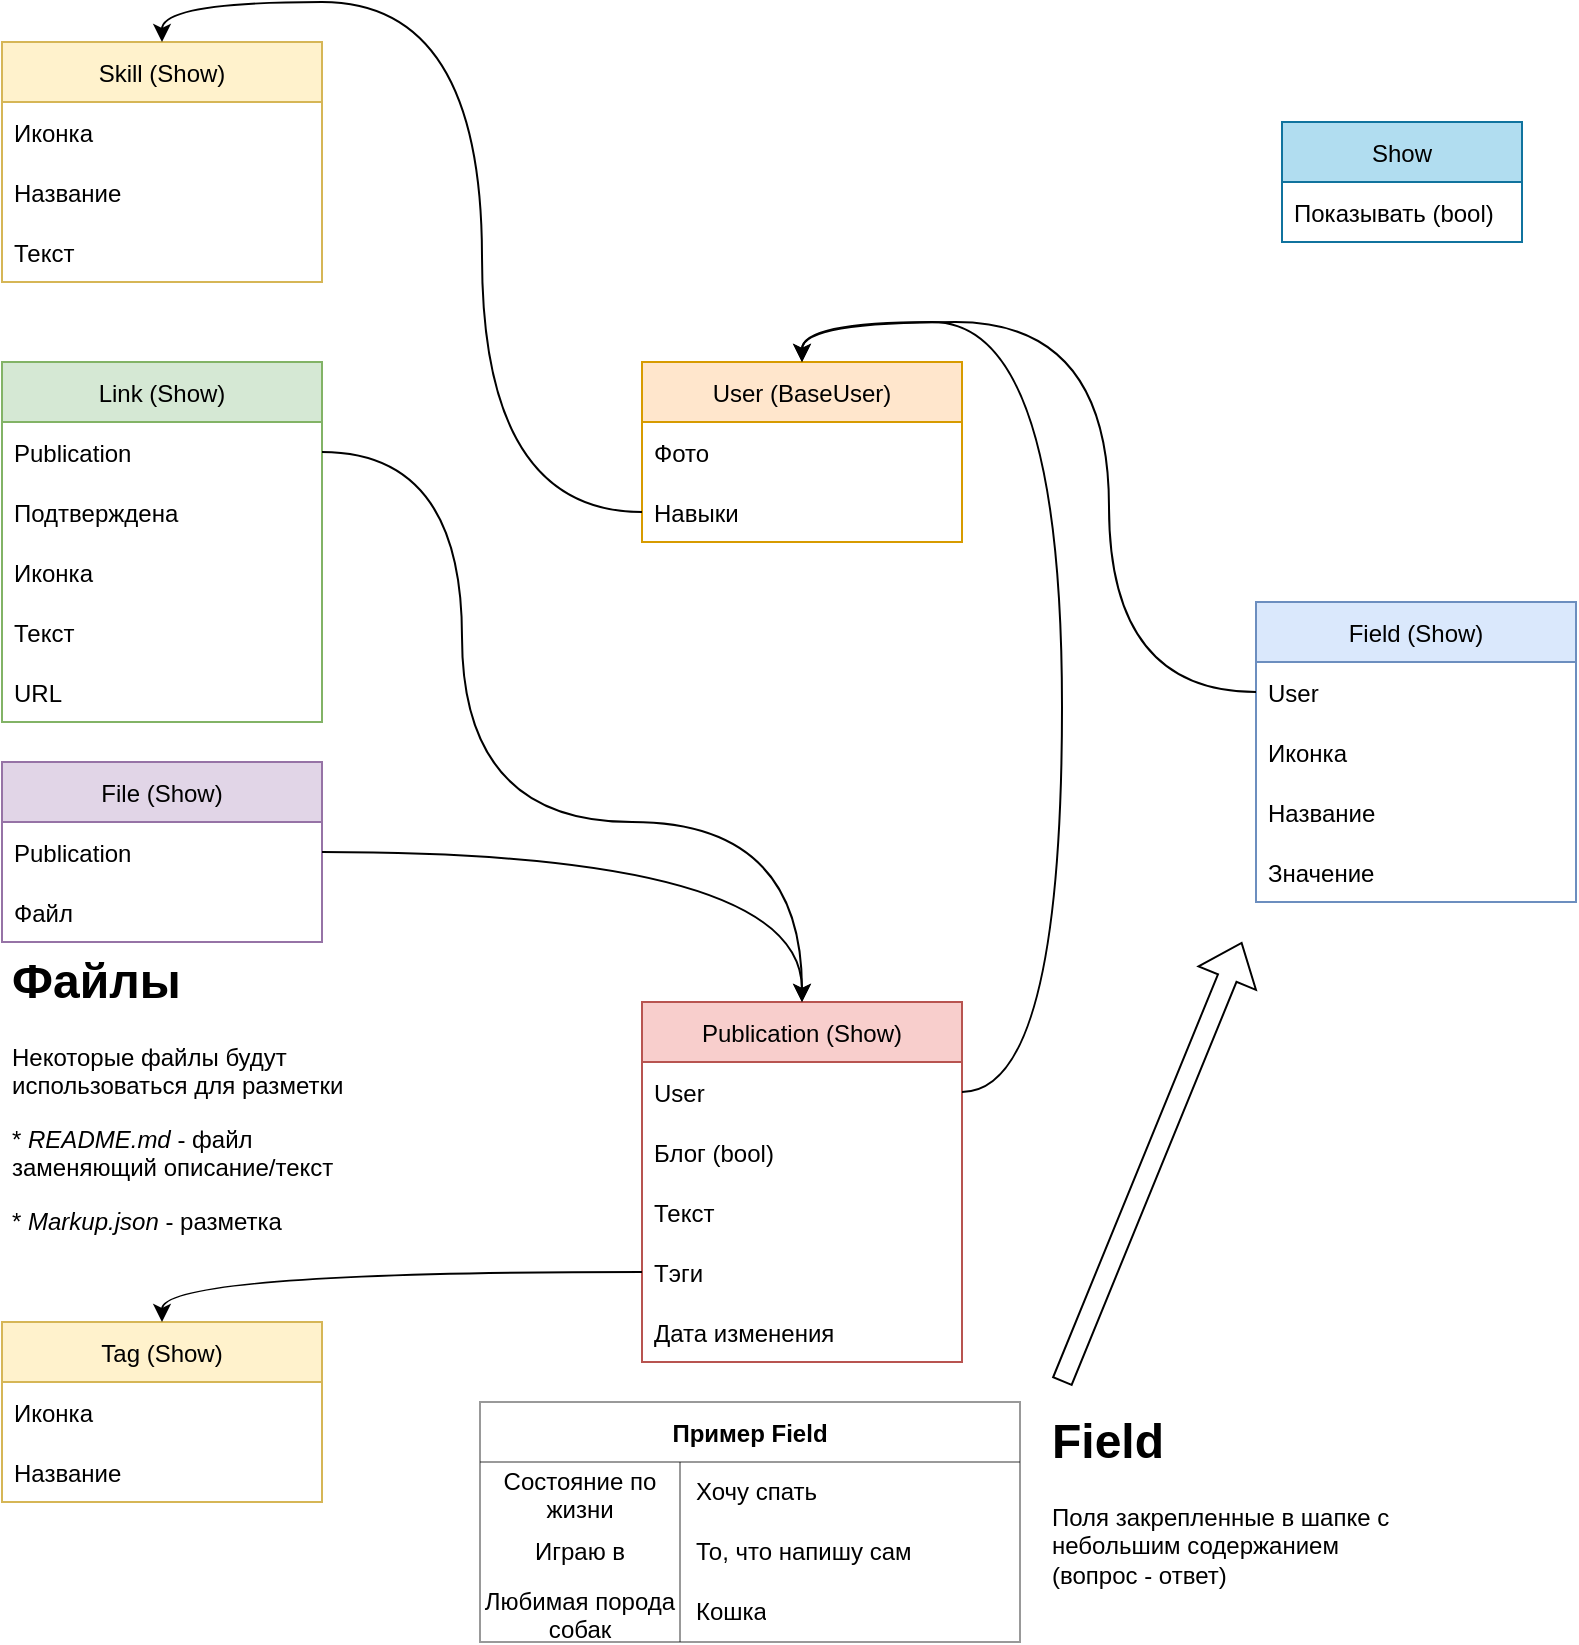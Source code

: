 <mxfile version="18.0.2" type="github" pages="4">
  <diagram id="diV4F7xLku2t1hONYJBm" name="Основная БД">
    <mxGraphModel dx="1382" dy="764" grid="1" gridSize="10" guides="1" tooltips="1" connect="1" arrows="1" fold="1" page="1" pageScale="1" pageWidth="827" pageHeight="1169" math="0" shadow="0">
      <root>
        <mxCell id="0" />
        <mxCell id="1" parent="0" />
        <mxCell id="bQsFyaaz6VniipHngEQU-1" value="User (BaseUser)" style="swimlane;fontStyle=0;childLayout=stackLayout;horizontal=1;startSize=30;horizontalStack=0;resizeParent=1;resizeParentMax=0;resizeLast=0;collapsible=1;marginBottom=0;fillColor=#ffe6cc;strokeColor=#d79b00;" parent="1" vertex="1">
          <mxGeometry x="360" y="200" width="160" height="90" as="geometry" />
        </mxCell>
        <mxCell id="bQsFyaaz6VniipHngEQU-3" value="Фото" style="text;strokeColor=none;fillColor=none;align=left;verticalAlign=middle;spacingLeft=4;spacingRight=4;overflow=hidden;points=[[0,0.5],[1,0.5]];portConstraint=eastwest;rotatable=0;" parent="bQsFyaaz6VniipHngEQU-1" vertex="1">
          <mxGeometry y="30" width="160" height="30" as="geometry" />
        </mxCell>
        <mxCell id="bQsFyaaz6VniipHngEQU-75" value="Навыки" style="text;strokeColor=none;fillColor=none;align=left;verticalAlign=middle;spacingLeft=4;spacingRight=4;overflow=hidden;points=[[0,0.5],[1,0.5]];portConstraint=eastwest;rotatable=0;" parent="bQsFyaaz6VniipHngEQU-1" vertex="1">
          <mxGeometry y="60" width="160" height="30" as="geometry" />
        </mxCell>
        <mxCell id="bQsFyaaz6VniipHngEQU-5" value="File (Show)" style="swimlane;fontStyle=0;childLayout=stackLayout;horizontal=1;startSize=30;horizontalStack=0;resizeParent=1;resizeParentMax=0;resizeLast=0;collapsible=1;marginBottom=0;fillColor=#e1d5e7;strokeColor=#9673a6;" parent="1" vertex="1">
          <mxGeometry x="40" y="400" width="160" height="90" as="geometry" />
        </mxCell>
        <mxCell id="bQsFyaaz6VniipHngEQU-6" value="Publication" style="text;strokeColor=none;fillColor=none;align=left;verticalAlign=middle;spacingLeft=4;spacingRight=4;overflow=hidden;points=[[0,0.5],[1,0.5]];portConstraint=eastwest;rotatable=0;" parent="bQsFyaaz6VniipHngEQU-5" vertex="1">
          <mxGeometry y="30" width="160" height="30" as="geometry" />
        </mxCell>
        <mxCell id="bQsFyaaz6VniipHngEQU-7" value="Файл" style="text;strokeColor=none;fillColor=none;align=left;verticalAlign=middle;spacingLeft=4;spacingRight=4;overflow=hidden;points=[[0,0.5],[1,0.5]];portConstraint=eastwest;rotatable=0;" parent="bQsFyaaz6VniipHngEQU-5" vertex="1">
          <mxGeometry y="60" width="160" height="30" as="geometry" />
        </mxCell>
        <mxCell id="bQsFyaaz6VniipHngEQU-13" value="Publication (Show)" style="swimlane;fontStyle=0;childLayout=stackLayout;horizontal=1;startSize=30;horizontalStack=0;resizeParent=1;resizeParentMax=0;resizeLast=0;collapsible=1;marginBottom=0;fillColor=#f8cecc;strokeColor=#b85450;" parent="1" vertex="1">
          <mxGeometry x="360" y="520" width="160" height="180" as="geometry" />
        </mxCell>
        <mxCell id="bQsFyaaz6VniipHngEQU-44" value="User" style="text;strokeColor=none;fillColor=none;align=left;verticalAlign=middle;spacingLeft=4;spacingRight=4;overflow=hidden;points=[[0,0.5],[1,0.5]];portConstraint=eastwest;rotatable=0;" parent="bQsFyaaz6VniipHngEQU-13" vertex="1">
          <mxGeometry y="30" width="160" height="30" as="geometry" />
        </mxCell>
        <mxCell id="bQsFyaaz6VniipHngEQU-29" value="Блог (bool)" style="text;strokeColor=none;fillColor=none;align=left;verticalAlign=middle;spacingLeft=4;spacingRight=4;overflow=hidden;points=[[0,0.5],[1,0.5]];portConstraint=eastwest;rotatable=0;" parent="bQsFyaaz6VniipHngEQU-13" vertex="1">
          <mxGeometry y="60" width="160" height="30" as="geometry" />
        </mxCell>
        <mxCell id="bQsFyaaz6VniipHngEQU-76" value="Текст" style="text;strokeColor=none;fillColor=none;align=left;verticalAlign=middle;spacingLeft=4;spacingRight=4;overflow=hidden;points=[[0,0.5],[1,0.5]];portConstraint=eastwest;rotatable=0;" parent="bQsFyaaz6VniipHngEQU-13" vertex="1">
          <mxGeometry y="90" width="160" height="30" as="geometry" />
        </mxCell>
        <mxCell id="bQsFyaaz6VniipHngEQU-15" value="Тэги" style="text;strokeColor=none;fillColor=none;align=left;verticalAlign=middle;spacingLeft=4;spacingRight=4;overflow=hidden;points=[[0,0.5],[1,0.5]];portConstraint=eastwest;rotatable=0;" parent="bQsFyaaz6VniipHngEQU-13" vertex="1">
          <mxGeometry y="120" width="160" height="30" as="geometry" />
        </mxCell>
        <mxCell id="bQsFyaaz6VniipHngEQU-156" value="Дата изменения" style="text;strokeColor=none;fillColor=none;align=left;verticalAlign=middle;spacingLeft=4;spacingRight=4;overflow=hidden;points=[[0,0.5],[1,0.5]];portConstraint=eastwest;rotatable=0;" parent="bQsFyaaz6VniipHngEQU-13" vertex="1">
          <mxGeometry y="150" width="160" height="30" as="geometry" />
        </mxCell>
        <mxCell id="bQsFyaaz6VniipHngEQU-17" value="Link (Show)" style="swimlane;fontStyle=0;childLayout=stackLayout;horizontal=1;startSize=30;horizontalStack=0;resizeParent=1;resizeParentMax=0;resizeLast=0;collapsible=1;marginBottom=0;fillColor=#d5e8d4;strokeColor=#82b366;" parent="1" vertex="1">
          <mxGeometry x="40" y="200" width="160" height="180" as="geometry" />
        </mxCell>
        <mxCell id="bQsFyaaz6VniipHngEQU-28" value="Publication" style="text;strokeColor=none;fillColor=none;align=left;verticalAlign=middle;spacingLeft=4;spacingRight=4;overflow=hidden;points=[[0,0.5],[1,0.5]];portConstraint=eastwest;rotatable=0;" parent="bQsFyaaz6VniipHngEQU-17" vertex="1">
          <mxGeometry y="30" width="160" height="30" as="geometry" />
        </mxCell>
        <mxCell id="Ect3eV3HKoE3AQfCkprJ-1" value="Подтверждена " style="text;strokeColor=none;fillColor=none;align=left;verticalAlign=middle;spacingLeft=4;spacingRight=4;overflow=hidden;points=[[0,0.5],[1,0.5]];portConstraint=eastwest;rotatable=0;" parent="bQsFyaaz6VniipHngEQU-17" vertex="1">
          <mxGeometry y="60" width="160" height="30" as="geometry" />
        </mxCell>
        <mxCell id="bQsFyaaz6VniipHngEQU-18" value="Иконка" style="text;strokeColor=none;fillColor=none;align=left;verticalAlign=middle;spacingLeft=4;spacingRight=4;overflow=hidden;points=[[0,0.5],[1,0.5]];portConstraint=eastwest;rotatable=0;" parent="bQsFyaaz6VniipHngEQU-17" vertex="1">
          <mxGeometry y="90" width="160" height="30" as="geometry" />
        </mxCell>
        <mxCell id="bQsFyaaz6VniipHngEQU-19" value="Текст" style="text;strokeColor=none;fillColor=none;align=left;verticalAlign=middle;spacingLeft=4;spacingRight=4;overflow=hidden;points=[[0,0.5],[1,0.5]];portConstraint=eastwest;rotatable=0;" parent="bQsFyaaz6VniipHngEQU-17" vertex="1">
          <mxGeometry y="120" width="160" height="30" as="geometry" />
        </mxCell>
        <mxCell id="bQsFyaaz6VniipHngEQU-20" value="URL" style="text;strokeColor=none;fillColor=none;align=left;verticalAlign=middle;spacingLeft=4;spacingRight=4;overflow=hidden;points=[[0,0.5],[1,0.5]];portConstraint=eastwest;rotatable=0;" parent="bQsFyaaz6VniipHngEQU-17" vertex="1">
          <mxGeometry y="150" width="160" height="30" as="geometry" />
        </mxCell>
        <mxCell id="bQsFyaaz6VniipHngEQU-30" style="edgeStyle=orthogonalEdgeStyle;rounded=0;orthogonalLoop=1;jettySize=auto;html=1;exitX=1;exitY=0.5;exitDx=0;exitDy=0;entryX=0.5;entryY=0;entryDx=0;entryDy=0;fontFamily=Helvetica;fontSize=32;curved=1;" parent="1" source="bQsFyaaz6VniipHngEQU-6" target="bQsFyaaz6VniipHngEQU-13" edge="1">
          <mxGeometry relative="1" as="geometry">
            <Array as="points">
              <mxPoint x="440" y="445" />
            </Array>
          </mxGeometry>
        </mxCell>
        <mxCell id="bQsFyaaz6VniipHngEQU-36" value="Show" style="swimlane;fontStyle=0;childLayout=stackLayout;horizontal=1;startSize=30;horizontalStack=0;resizeParent=1;resizeParentMax=0;resizeLast=0;collapsible=1;marginBottom=0;fillColor=#b1ddf0;strokeColor=#10739e;" parent="1" vertex="1">
          <mxGeometry x="680" y="80" width="120" height="60" as="geometry" />
        </mxCell>
        <mxCell id="bQsFyaaz6VniipHngEQU-37" value="Показывать (bool)" style="text;strokeColor=none;fillColor=none;align=left;verticalAlign=middle;spacingLeft=4;spacingRight=4;overflow=hidden;points=[[0,0.5],[1,0.5]];portConstraint=eastwest;rotatable=0;" parent="bQsFyaaz6VniipHngEQU-36" vertex="1">
          <mxGeometry y="30" width="120" height="30" as="geometry" />
        </mxCell>
        <mxCell id="bQsFyaaz6VniipHngEQU-47" value="&lt;h1&gt;Файлы&lt;/h1&gt;&lt;p&gt;Некоторые файлы будут использоваться для разметки&lt;/p&gt;&lt;p&gt;* &lt;i&gt;README.md&lt;/i&gt; - файл заменяющий описание/текст&lt;/p&gt;&lt;p&gt;*&amp;nbsp;&lt;i&gt;Markup.json&lt;/i&gt; - разметка&lt;/p&gt;" style="text;html=1;strokeColor=none;fillColor=none;spacing=5;spacingTop=-20;whiteSpace=wrap;overflow=hidden;rounded=0;fontFamily=Helvetica;fontSize=12;opacity=40;" parent="1" vertex="1">
          <mxGeometry x="40" y="490" width="190" height="150" as="geometry" />
        </mxCell>
        <mxCell id="bQsFyaaz6VniipHngEQU-51" style="edgeStyle=orthogonalEdgeStyle;rounded=0;orthogonalLoop=1;jettySize=auto;html=1;exitX=1;exitY=0.5;exitDx=0;exitDy=0;entryX=0.5;entryY=0;entryDx=0;entryDy=0;fontFamily=Helvetica;fontSize=12;curved=1;" parent="1" source="bQsFyaaz6VniipHngEQU-44" target="bQsFyaaz6VniipHngEQU-1" edge="1">
          <mxGeometry relative="1" as="geometry">
            <Array as="points">
              <mxPoint x="570" y="565" />
              <mxPoint x="570" y="180" />
              <mxPoint x="440" y="180" />
            </Array>
          </mxGeometry>
        </mxCell>
        <mxCell id="bQsFyaaz6VniipHngEQU-54" style="edgeStyle=orthogonalEdgeStyle;rounded=0;orthogonalLoop=1;jettySize=auto;html=1;exitX=1;exitY=0.5;exitDx=0;exitDy=0;entryX=0.5;entryY=0;entryDx=0;entryDy=0;fontFamily=Helvetica;fontSize=12;curved=1;" parent="1" source="bQsFyaaz6VniipHngEQU-28" target="bQsFyaaz6VniipHngEQU-13" edge="1">
          <mxGeometry relative="1" as="geometry">
            <Array as="points">
              <mxPoint x="270" y="245" />
              <mxPoint x="270" y="430" />
              <mxPoint x="440" y="430" />
            </Array>
          </mxGeometry>
        </mxCell>
        <mxCell id="bQsFyaaz6VniipHngEQU-55" value="Field (Show)" style="swimlane;fontStyle=0;childLayout=stackLayout;horizontal=1;startSize=30;horizontalStack=0;resizeParent=1;resizeParentMax=0;resizeLast=0;collapsible=1;marginBottom=0;fillColor=#dae8fc;strokeColor=#6c8ebf;" parent="1" vertex="1">
          <mxGeometry x="667" y="320" width="160" height="150" as="geometry" />
        </mxCell>
        <mxCell id="bQsFyaaz6VniipHngEQU-56" value="User" style="text;strokeColor=none;fillColor=none;align=left;verticalAlign=middle;spacingLeft=4;spacingRight=4;overflow=hidden;points=[[0,0.5],[1,0.5]];portConstraint=eastwest;rotatable=0;" parent="bQsFyaaz6VniipHngEQU-55" vertex="1">
          <mxGeometry y="30" width="160" height="30" as="geometry" />
        </mxCell>
        <mxCell id="bQsFyaaz6VniipHngEQU-57" value="Иконка" style="text;strokeColor=none;fillColor=none;align=left;verticalAlign=middle;spacingLeft=4;spacingRight=4;overflow=hidden;points=[[0,0.5],[1,0.5]];portConstraint=eastwest;rotatable=0;" parent="bQsFyaaz6VniipHngEQU-55" vertex="1">
          <mxGeometry y="60" width="160" height="30" as="geometry" />
        </mxCell>
        <mxCell id="bQsFyaaz6VniipHngEQU-58" value="Название" style="text;strokeColor=none;fillColor=none;align=left;verticalAlign=middle;spacingLeft=4;spacingRight=4;overflow=hidden;points=[[0,0.5],[1,0.5]];portConstraint=eastwest;rotatable=0;" parent="bQsFyaaz6VniipHngEQU-55" vertex="1">
          <mxGeometry y="90" width="160" height="30" as="geometry" />
        </mxCell>
        <mxCell id="bQsFyaaz6VniipHngEQU-59" value="Значение" style="text;strokeColor=none;fillColor=none;align=left;verticalAlign=middle;spacingLeft=4;spacingRight=4;overflow=hidden;points=[[0,0.5],[1,0.5]];portConstraint=eastwest;rotatable=0;" parent="bQsFyaaz6VniipHngEQU-55" vertex="1">
          <mxGeometry y="120" width="160" height="30" as="geometry" />
        </mxCell>
        <mxCell id="bQsFyaaz6VniipHngEQU-61" style="edgeStyle=orthogonalEdgeStyle;curved=1;rounded=0;orthogonalLoop=1;jettySize=auto;html=1;exitX=0;exitY=0.5;exitDx=0;exitDy=0;entryX=0.5;entryY=0;entryDx=0;entryDy=0;fontFamily=Helvetica;fontSize=12;" parent="1" source="bQsFyaaz6VniipHngEQU-56" target="bQsFyaaz6VniipHngEQU-1" edge="1">
          <mxGeometry relative="1" as="geometry" />
        </mxCell>
        <mxCell id="bQsFyaaz6VniipHngEQU-62" value="Пример Field" style="shape=table;startSize=30;container=1;collapsible=0;childLayout=tableLayout;fixedRows=1;rowLines=0;fontStyle=1;fontFamily=Helvetica;fontSize=12;opacity=40;" parent="1" vertex="1">
          <mxGeometry x="279" y="720" width="270" height="120" as="geometry" />
        </mxCell>
        <mxCell id="bQsFyaaz6VniipHngEQU-63" value="" style="shape=tableRow;horizontal=0;startSize=0;swimlaneHead=0;swimlaneBody=0;top=0;left=0;bottom=0;right=0;collapsible=0;dropTarget=0;fillColor=none;points=[[0,0.5],[1,0.5]];portConstraint=eastwest;fontFamily=Helvetica;fontSize=12;opacity=40;" parent="bQsFyaaz6VniipHngEQU-62" vertex="1">
          <mxGeometry y="30" width="270" height="30" as="geometry" />
        </mxCell>
        <mxCell id="bQsFyaaz6VniipHngEQU-64" value="Состояние по жизни" style="shape=partialRectangle;html=1;whiteSpace=wrap;connectable=0;fillColor=none;top=0;left=0;bottom=0;right=0;overflow=hidden;pointerEvents=1;fontFamily=Helvetica;fontSize=12;opacity=40;" parent="bQsFyaaz6VniipHngEQU-63" vertex="1">
          <mxGeometry width="100" height="30" as="geometry">
            <mxRectangle width="100" height="30" as="alternateBounds" />
          </mxGeometry>
        </mxCell>
        <mxCell id="bQsFyaaz6VniipHngEQU-65" value="Хочу спать" style="shape=partialRectangle;html=1;whiteSpace=wrap;connectable=0;fillColor=none;top=0;left=0;bottom=0;right=0;align=left;spacingLeft=6;overflow=hidden;fontFamily=Helvetica;fontSize=12;opacity=40;" parent="bQsFyaaz6VniipHngEQU-63" vertex="1">
          <mxGeometry x="100" width="170" height="30" as="geometry">
            <mxRectangle width="170" height="30" as="alternateBounds" />
          </mxGeometry>
        </mxCell>
        <mxCell id="bQsFyaaz6VniipHngEQU-66" value="" style="shape=tableRow;horizontal=0;startSize=0;swimlaneHead=0;swimlaneBody=0;top=0;left=0;bottom=0;right=0;collapsible=0;dropTarget=0;fillColor=none;points=[[0,0.5],[1,0.5]];portConstraint=eastwest;fontFamily=Helvetica;fontSize=12;opacity=40;" parent="bQsFyaaz6VniipHngEQU-62" vertex="1">
          <mxGeometry y="60" width="270" height="30" as="geometry" />
        </mxCell>
        <mxCell id="bQsFyaaz6VniipHngEQU-67" value="Играю в" style="shape=partialRectangle;html=1;whiteSpace=wrap;connectable=0;fillColor=none;top=0;left=0;bottom=0;right=0;overflow=hidden;fontFamily=Helvetica;fontSize=12;opacity=40;" parent="bQsFyaaz6VniipHngEQU-66" vertex="1">
          <mxGeometry width="100" height="30" as="geometry">
            <mxRectangle width="100" height="30" as="alternateBounds" />
          </mxGeometry>
        </mxCell>
        <mxCell id="bQsFyaaz6VniipHngEQU-68" value="То, что напишу сам" style="shape=partialRectangle;html=1;whiteSpace=wrap;connectable=0;fillColor=none;top=0;left=0;bottom=0;right=0;align=left;spacingLeft=6;overflow=hidden;fontFamily=Helvetica;fontSize=12;opacity=40;" parent="bQsFyaaz6VniipHngEQU-66" vertex="1">
          <mxGeometry x="100" width="170" height="30" as="geometry">
            <mxRectangle width="170" height="30" as="alternateBounds" />
          </mxGeometry>
        </mxCell>
        <mxCell id="bQsFyaaz6VniipHngEQU-69" value="" style="shape=tableRow;horizontal=0;startSize=0;swimlaneHead=0;swimlaneBody=0;top=0;left=0;bottom=0;right=0;collapsible=0;dropTarget=0;fillColor=none;points=[[0,0.5],[1,0.5]];portConstraint=eastwest;fontFamily=Helvetica;fontSize=12;opacity=40;" parent="bQsFyaaz6VniipHngEQU-62" vertex="1">
          <mxGeometry y="90" width="270" height="30" as="geometry" />
        </mxCell>
        <mxCell id="bQsFyaaz6VniipHngEQU-70" value="Любимая порода собак" style="shape=partialRectangle;html=1;whiteSpace=wrap;connectable=0;fillColor=none;top=0;left=0;bottom=0;right=0;overflow=hidden;fontFamily=Helvetica;fontSize=12;opacity=40;" parent="bQsFyaaz6VniipHngEQU-69" vertex="1">
          <mxGeometry width="100" height="30" as="geometry">
            <mxRectangle width="100" height="30" as="alternateBounds" />
          </mxGeometry>
        </mxCell>
        <mxCell id="bQsFyaaz6VniipHngEQU-71" value="Кошка" style="shape=partialRectangle;html=1;whiteSpace=wrap;connectable=0;fillColor=none;top=0;left=0;bottom=0;right=0;align=left;spacingLeft=6;overflow=hidden;fontFamily=Helvetica;fontSize=12;opacity=40;" parent="bQsFyaaz6VniipHngEQU-69" vertex="1">
          <mxGeometry x="100" width="170" height="30" as="geometry">
            <mxRectangle width="170" height="30" as="alternateBounds" />
          </mxGeometry>
        </mxCell>
        <mxCell id="bQsFyaaz6VniipHngEQU-73" value="" style="shape=flexArrow;endArrow=classic;html=1;rounded=0;fontFamily=Helvetica;fontSize=12;curved=1;" parent="1" edge="1">
          <mxGeometry width="50" height="50" relative="1" as="geometry">
            <mxPoint x="570" y="710" as="sourcePoint" />
            <mxPoint x="660" y="490" as="targetPoint" />
          </mxGeometry>
        </mxCell>
        <mxCell id="bQsFyaaz6VniipHngEQU-74" value="&lt;h1&gt;&lt;span style=&quot;text-align: center&quot;&gt;&lt;font style=&quot;font-size: 24px&quot;&gt;Field&lt;/font&gt;&lt;/span&gt;&lt;br&gt;&lt;/h1&gt;&lt;p&gt;Поля закрепленные в шапке с небольшим содержанием (вопрос - ответ)&lt;/p&gt;" style="text;html=1;strokeColor=none;fillColor=none;spacing=5;spacingTop=-20;whiteSpace=wrap;overflow=hidden;rounded=0;fontFamily=Helvetica;fontSize=12;opacity=40;" parent="1" vertex="1">
          <mxGeometry x="560" y="720" width="190" height="120" as="geometry" />
        </mxCell>
        <mxCell id="bQsFyaaz6VniipHngEQU-81" value="Skill (Show)" style="swimlane;fontStyle=0;childLayout=stackLayout;horizontal=1;startSize=30;horizontalStack=0;resizeParent=1;resizeParentMax=0;resizeLast=0;collapsible=1;marginBottom=0;fillColor=#fff2cc;strokeColor=#d6b656;" parent="1" vertex="1">
          <mxGeometry x="40" y="40" width="160" height="120" as="geometry" />
        </mxCell>
        <mxCell id="bQsFyaaz6VniipHngEQU-83" value="Иконка" style="text;strokeColor=none;fillColor=none;align=left;verticalAlign=middle;spacingLeft=4;spacingRight=4;overflow=hidden;points=[[0,0.5],[1,0.5]];portConstraint=eastwest;rotatable=0;" parent="bQsFyaaz6VniipHngEQU-81" vertex="1">
          <mxGeometry y="30" width="160" height="30" as="geometry" />
        </mxCell>
        <mxCell id="bQsFyaaz6VniipHngEQU-85" value="Название" style="text;strokeColor=none;fillColor=none;align=left;verticalAlign=middle;spacingLeft=4;spacingRight=4;overflow=hidden;points=[[0,0.5],[1,0.5]];portConstraint=eastwest;rotatable=0;" parent="bQsFyaaz6VniipHngEQU-81" vertex="1">
          <mxGeometry y="60" width="160" height="30" as="geometry" />
        </mxCell>
        <mxCell id="bQsFyaaz6VniipHngEQU-84" value="Текст" style="text;strokeColor=none;fillColor=none;align=left;verticalAlign=middle;spacingLeft=4;spacingRight=4;overflow=hidden;points=[[0,0.5],[1,0.5]];portConstraint=eastwest;rotatable=0;" parent="bQsFyaaz6VniipHngEQU-81" vertex="1">
          <mxGeometry y="90" width="160" height="30" as="geometry" />
        </mxCell>
        <mxCell id="bQsFyaaz6VniipHngEQU-87" style="edgeStyle=orthogonalEdgeStyle;curved=1;rounded=0;orthogonalLoop=1;jettySize=auto;html=1;exitX=0;exitY=0.5;exitDx=0;exitDy=0;entryX=0.5;entryY=0;entryDx=0;entryDy=0;fontFamily=Helvetica;fontSize=24;" parent="1" source="bQsFyaaz6VniipHngEQU-75" target="bQsFyaaz6VniipHngEQU-81" edge="1">
          <mxGeometry relative="1" as="geometry" />
        </mxCell>
        <mxCell id="bQsFyaaz6VniipHngEQU-88" value="Tag (Show)" style="swimlane;fontStyle=0;childLayout=stackLayout;horizontal=1;startSize=30;horizontalStack=0;resizeParent=1;resizeParentMax=0;resizeLast=0;collapsible=1;marginBottom=0;fillColor=#fff2cc;strokeColor=#d6b656;" parent="1" vertex="1">
          <mxGeometry x="40" y="680" width="160" height="90" as="geometry" />
        </mxCell>
        <mxCell id="bQsFyaaz6VniipHngEQU-89" value="Иконка" style="text;strokeColor=none;fillColor=none;align=left;verticalAlign=middle;spacingLeft=4;spacingRight=4;overflow=hidden;points=[[0,0.5],[1,0.5]];portConstraint=eastwest;rotatable=0;" parent="bQsFyaaz6VniipHngEQU-88" vertex="1">
          <mxGeometry y="30" width="160" height="30" as="geometry" />
        </mxCell>
        <mxCell id="bQsFyaaz6VniipHngEQU-90" value="Название" style="text;strokeColor=none;fillColor=none;align=left;verticalAlign=middle;spacingLeft=4;spacingRight=4;overflow=hidden;points=[[0,0.5],[1,0.5]];portConstraint=eastwest;rotatable=0;" parent="bQsFyaaz6VniipHngEQU-88" vertex="1">
          <mxGeometry y="60" width="160" height="30" as="geometry" />
        </mxCell>
        <mxCell id="bQsFyaaz6VniipHngEQU-94" style="edgeStyle=orthogonalEdgeStyle;curved=1;rounded=0;orthogonalLoop=1;jettySize=auto;html=1;exitX=0;exitY=0.5;exitDx=0;exitDy=0;entryX=0.5;entryY=0;entryDx=0;entryDy=0;fontFamily=Helvetica;fontSize=24;" parent="1" source="bQsFyaaz6VniipHngEQU-15" target="bQsFyaaz6VniipHngEQU-88" edge="1">
          <mxGeometry relative="1" as="geometry" />
        </mxCell>
      </root>
    </mxGraphModel>
  </diagram>
  <diagram id="aIqlY4wXIltUFNFi1JP-" name="БД Уроков">
    <mxGraphModel dx="1221" dy="777" grid="1" gridSize="10" guides="1" tooltips="1" connect="1" arrows="1" fold="1" page="1" pageScale="1" pageWidth="827" pageHeight="1169" math="0" shadow="0">
      <root>
        <mxCell id="0" />
        <mxCell id="1" parent="0" />
        <mxCell id="T7MRH3JmGST5ehXiivnL-1" value="Topic" style="swimlane;fontStyle=0;childLayout=stackLayout;horizontal=1;startSize=30;horizontalStack=0;resizeParent=1;resizeParentMax=0;resizeLast=0;collapsible=1;marginBottom=0;fillColor=#dae8fc;strokeColor=#6c8ebf;" parent="1" vertex="1">
          <mxGeometry x="130" y="120" width="140" height="90" as="geometry" />
        </mxCell>
        <mxCell id="T7MRH3JmGST5ehXiivnL-2" value="Название" style="text;strokeColor=none;fillColor=none;align=left;verticalAlign=middle;spacingLeft=4;spacingRight=4;overflow=hidden;points=[[0,0.5],[1,0.5]];portConstraint=eastwest;rotatable=0;" parent="T7MRH3JmGST5ehXiivnL-1" vertex="1">
          <mxGeometry y="30" width="140" height="30" as="geometry" />
        </mxCell>
        <mxCell id="T7MRH3JmGST5ehXiivnL-3" value="Описагние" style="text;strokeColor=none;fillColor=none;align=left;verticalAlign=middle;spacingLeft=4;spacingRight=4;overflow=hidden;points=[[0,0.5],[1,0.5]];portConstraint=eastwest;rotatable=0;" parent="T7MRH3JmGST5ehXiivnL-1" vertex="1">
          <mxGeometry y="60" width="140" height="30" as="geometry" />
        </mxCell>
        <mxCell id="T7MRH3JmGST5ehXiivnL-5" value="Lesson" style="swimlane;fontStyle=0;childLayout=stackLayout;horizontal=1;startSize=30;horizontalStack=0;resizeParent=1;resizeParentMax=0;resizeLast=0;collapsible=1;marginBottom=0;fillColor=#ffe6cc;strokeColor=#d79b00;" parent="1" vertex="1">
          <mxGeometry x="450" y="280" width="140" height="120" as="geometry" />
        </mxCell>
        <mxCell id="9tj85I3uxTqn-_OnN1PG-1" value="Тема" style="text;strokeColor=none;fillColor=none;align=left;verticalAlign=middle;spacingLeft=4;spacingRight=4;overflow=hidden;points=[[0,0.5],[1,0.5]];portConstraint=eastwest;rotatable=0;" parent="T7MRH3JmGST5ehXiivnL-5" vertex="1">
          <mxGeometry y="30" width="140" height="30" as="geometry" />
        </mxCell>
        <mxCell id="T7MRH3JmGST5ehXiivnL-6" value="Название" style="text;strokeColor=none;fillColor=none;align=left;verticalAlign=middle;spacingLeft=4;spacingRight=4;overflow=hidden;points=[[0,0.5],[1,0.5]];portConstraint=eastwest;rotatable=0;" parent="T7MRH3JmGST5ehXiivnL-5" vertex="1">
          <mxGeometry y="60" width="140" height="30" as="geometry" />
        </mxCell>
        <mxCell id="T7MRH3JmGST5ehXiivnL-7" value="Текст" style="text;strokeColor=none;fillColor=none;align=left;verticalAlign=middle;spacingLeft=4;spacingRight=4;overflow=hidden;points=[[0,0.5],[1,0.5]];portConstraint=eastwest;rotatable=0;" parent="T7MRH3JmGST5ehXiivnL-5" vertex="1">
          <mxGeometry y="90" width="140" height="30" as="geometry" />
        </mxCell>
        <mxCell id="9tj85I3uxTqn-_OnN1PG-2" style="edgeStyle=orthogonalEdgeStyle;rounded=0;orthogonalLoop=1;jettySize=auto;html=1;exitX=0;exitY=0.5;exitDx=0;exitDy=0;entryX=0.5;entryY=0;entryDx=0;entryDy=0;curved=1;" parent="1" source="9tj85I3uxTqn-_OnN1PG-1" target="T7MRH3JmGST5ehXiivnL-1" edge="1">
          <mxGeometry relative="1" as="geometry" />
        </mxCell>
      </root>
    </mxGraphModel>
  </diagram>
  <diagram id="hHHf2miJG67CxMSjW5GI" name="Page-3">
    <mxGraphModel dx="1221" dy="777" grid="1" gridSize="10" guides="1" tooltips="1" connect="1" arrows="1" fold="1" page="1" pageScale="1" pageWidth="827" pageHeight="1169" math="0" shadow="0">
      <root>
        <mxCell id="0" />
        <mxCell id="1" parent="0" />
        <mxCell id="ZGgFtSULp_Ms3Q5GCZiS-1" value="User (BaseUser)" style="swimlane;fontStyle=0;childLayout=stackLayout;horizontal=1;startSize=30;horizontalStack=0;resizeParent=1;resizeParentMax=0;resizeLast=0;collapsible=1;marginBottom=0;fillColor=#ffe6cc;strokeColor=#d79b00;" parent="1" vertex="1">
          <mxGeometry x="360" y="40" width="160" height="90" as="geometry" />
        </mxCell>
        <mxCell id="ZGgFtSULp_Ms3Q5GCZiS-2" value="Фото" style="text;strokeColor=none;fillColor=none;align=left;verticalAlign=middle;spacingLeft=4;spacingRight=4;overflow=hidden;points=[[0,0.5],[1,0.5]];portConstraint=eastwest;rotatable=0;" parent="ZGgFtSULp_Ms3Q5GCZiS-1" vertex="1">
          <mxGeometry y="30" width="160" height="30" as="geometry" />
        </mxCell>
        <mxCell id="ZGgFtSULp_Ms3Q5GCZiS-3" value="Навыки" style="text;strokeColor=none;fillColor=none;align=left;verticalAlign=middle;spacingLeft=4;spacingRight=4;overflow=hidden;points=[[0,0.5],[1,0.5]];portConstraint=eastwest;rotatable=0;" parent="ZGgFtSULp_Ms3Q5GCZiS-1" vertex="1">
          <mxGeometry y="60" width="160" height="30" as="geometry" />
        </mxCell>
        <mxCell id="ZGgFtSULp_Ms3Q5GCZiS-4" value="File (Show)" style="swimlane;fontStyle=0;childLayout=stackLayout;horizontal=1;startSize=30;horizontalStack=0;resizeParent=1;resizeParentMax=0;resizeLast=0;collapsible=1;marginBottom=0;fillColor=#e1d5e7;strokeColor=#9673a6;" parent="1" vertex="1">
          <mxGeometry x="40" y="400" width="160" height="90" as="geometry" />
        </mxCell>
        <mxCell id="ZGgFtSULp_Ms3Q5GCZiS-5" value="Publication" style="text;strokeColor=none;fillColor=none;align=left;verticalAlign=middle;spacingLeft=4;spacingRight=4;overflow=hidden;points=[[0,0.5],[1,0.5]];portConstraint=eastwest;rotatable=0;" parent="ZGgFtSULp_Ms3Q5GCZiS-4" vertex="1">
          <mxGeometry y="30" width="160" height="30" as="geometry" />
        </mxCell>
        <mxCell id="ZGgFtSULp_Ms3Q5GCZiS-6" value="Файл" style="text;strokeColor=none;fillColor=none;align=left;verticalAlign=middle;spacingLeft=4;spacingRight=4;overflow=hidden;points=[[0,0.5],[1,0.5]];portConstraint=eastwest;rotatable=0;" parent="ZGgFtSULp_Ms3Q5GCZiS-4" vertex="1">
          <mxGeometry y="60" width="160" height="30" as="geometry" />
        </mxCell>
        <mxCell id="ZGgFtSULp_Ms3Q5GCZiS-7" value="Publication (Show)" style="swimlane;fontStyle=0;childLayout=stackLayout;horizontal=1;startSize=30;horizontalStack=0;resizeParent=1;resizeParentMax=0;resizeLast=0;collapsible=1;marginBottom=0;fillColor=#f8cecc;strokeColor=#b85450;" parent="1" vertex="1">
          <mxGeometry x="360" y="520" width="160" height="120" as="geometry" />
        </mxCell>
        <mxCell id="ZGgFtSULp_Ms3Q5GCZiS-8" value="Resume" style="text;strokeColor=none;fillColor=none;align=left;verticalAlign=middle;spacingLeft=4;spacingRight=4;overflow=hidden;points=[[0,0.5],[1,0.5]];portConstraint=eastwest;rotatable=0;" parent="ZGgFtSULp_Ms3Q5GCZiS-7" vertex="1">
          <mxGeometry y="30" width="160" height="30" as="geometry" />
        </mxCell>
        <mxCell id="ZGgFtSULp_Ms3Q5GCZiS-10" value="Текст" style="text;strokeColor=none;fillColor=none;align=left;verticalAlign=middle;spacingLeft=4;spacingRight=4;overflow=hidden;points=[[0,0.5],[1,0.5]];portConstraint=eastwest;rotatable=0;" parent="ZGgFtSULp_Ms3Q5GCZiS-7" vertex="1">
          <mxGeometry y="60" width="160" height="30" as="geometry" />
        </mxCell>
        <mxCell id="ZGgFtSULp_Ms3Q5GCZiS-12" value="Дата изменения" style="text;strokeColor=none;fillColor=none;align=left;verticalAlign=middle;spacingLeft=4;spacingRight=4;overflow=hidden;points=[[0,0.5],[1,0.5]];portConstraint=eastwest;rotatable=0;" parent="ZGgFtSULp_Ms3Q5GCZiS-7" vertex="1">
          <mxGeometry y="90" width="160" height="30" as="geometry" />
        </mxCell>
        <mxCell id="ZGgFtSULp_Ms3Q5GCZiS-13" value="Link (Show)" style="swimlane;fontStyle=0;childLayout=stackLayout;horizontal=1;startSize=30;horizontalStack=0;resizeParent=1;resizeParentMax=0;resizeLast=0;collapsible=1;marginBottom=0;fillColor=#d5e8d4;strokeColor=#82b366;" parent="1" vertex="1">
          <mxGeometry x="40" y="200" width="160" height="180" as="geometry" />
        </mxCell>
        <mxCell id="ZGgFtSULp_Ms3Q5GCZiS-14" value="Publication" style="text;strokeColor=none;fillColor=none;align=left;verticalAlign=middle;spacingLeft=4;spacingRight=4;overflow=hidden;points=[[0,0.5],[1,0.5]];portConstraint=eastwest;rotatable=0;" parent="ZGgFtSULp_Ms3Q5GCZiS-13" vertex="1">
          <mxGeometry y="30" width="160" height="30" as="geometry" />
        </mxCell>
        <mxCell id="ZGgFtSULp_Ms3Q5GCZiS-15" value="Подтверждена " style="text;strokeColor=none;fillColor=none;align=left;verticalAlign=middle;spacingLeft=4;spacingRight=4;overflow=hidden;points=[[0,0.5],[1,0.5]];portConstraint=eastwest;rotatable=0;" parent="ZGgFtSULp_Ms3Q5GCZiS-13" vertex="1">
          <mxGeometry y="60" width="160" height="30" as="geometry" />
        </mxCell>
        <mxCell id="ZGgFtSULp_Ms3Q5GCZiS-16" value="Иконка" style="text;strokeColor=none;fillColor=none;align=left;verticalAlign=middle;spacingLeft=4;spacingRight=4;overflow=hidden;points=[[0,0.5],[1,0.5]];portConstraint=eastwest;rotatable=0;" parent="ZGgFtSULp_Ms3Q5GCZiS-13" vertex="1">
          <mxGeometry y="90" width="160" height="30" as="geometry" />
        </mxCell>
        <mxCell id="ZGgFtSULp_Ms3Q5GCZiS-17" value="Текст" style="text;strokeColor=none;fillColor=none;align=left;verticalAlign=middle;spacingLeft=4;spacingRight=4;overflow=hidden;points=[[0,0.5],[1,0.5]];portConstraint=eastwest;rotatable=0;" parent="ZGgFtSULp_Ms3Q5GCZiS-13" vertex="1">
          <mxGeometry y="120" width="160" height="30" as="geometry" />
        </mxCell>
        <mxCell id="ZGgFtSULp_Ms3Q5GCZiS-18" value="URL" style="text;strokeColor=none;fillColor=none;align=left;verticalAlign=middle;spacingLeft=4;spacingRight=4;overflow=hidden;points=[[0,0.5],[1,0.5]];portConstraint=eastwest;rotatable=0;" parent="ZGgFtSULp_Ms3Q5GCZiS-13" vertex="1">
          <mxGeometry y="150" width="160" height="30" as="geometry" />
        </mxCell>
        <mxCell id="ZGgFtSULp_Ms3Q5GCZiS-19" style="edgeStyle=orthogonalEdgeStyle;rounded=0;orthogonalLoop=1;jettySize=auto;html=1;exitX=1;exitY=0.5;exitDx=0;exitDy=0;entryX=0.5;entryY=0;entryDx=0;entryDy=0;fontFamily=Helvetica;fontSize=32;curved=1;" parent="1" source="ZGgFtSULp_Ms3Q5GCZiS-5" target="ZGgFtSULp_Ms3Q5GCZiS-7" edge="1">
          <mxGeometry relative="1" as="geometry">
            <Array as="points">
              <mxPoint x="200" y="450" />
              <mxPoint x="440" y="450" />
            </Array>
          </mxGeometry>
        </mxCell>
        <mxCell id="ZGgFtSULp_Ms3Q5GCZiS-20" value="Show" style="swimlane;fontStyle=0;childLayout=stackLayout;horizontal=1;startSize=30;horizontalStack=0;resizeParent=1;resizeParentMax=0;resizeLast=0;collapsible=1;marginBottom=0;fillColor=#b1ddf0;strokeColor=#10739e;" parent="1" vertex="1">
          <mxGeometry x="680" y="80" width="120" height="60" as="geometry" />
        </mxCell>
        <mxCell id="ZGgFtSULp_Ms3Q5GCZiS-21" value="Показывать (bool)" style="text;strokeColor=none;fillColor=none;align=left;verticalAlign=middle;spacingLeft=4;spacingRight=4;overflow=hidden;points=[[0,0.5],[1,0.5]];portConstraint=eastwest;rotatable=0;" parent="ZGgFtSULp_Ms3Q5GCZiS-20" vertex="1">
          <mxGeometry y="30" width="120" height="30" as="geometry" />
        </mxCell>
        <mxCell id="ZGgFtSULp_Ms3Q5GCZiS-22" value="&lt;h1&gt;Файлы&lt;/h1&gt;&lt;p&gt;Некоторые файлы будут использоваться для разметки&lt;/p&gt;&lt;p&gt;* &lt;i&gt;README.md&lt;/i&gt; - файл заменяющий описание/текст&lt;/p&gt;&lt;p&gt;*&amp;nbsp;&lt;i&gt;Markup.json&lt;/i&gt; - разметка&lt;/p&gt;" style="text;html=1;strokeColor=none;fillColor=none;spacing=5;spacingTop=-20;whiteSpace=wrap;overflow=hidden;rounded=0;fontFamily=Helvetica;fontSize=12;opacity=40;" parent="1" vertex="1">
          <mxGeometry x="40" y="490" width="190" height="150" as="geometry" />
        </mxCell>
        <mxCell id="ZGgFtSULp_Ms3Q5GCZiS-24" style="edgeStyle=orthogonalEdgeStyle;rounded=0;orthogonalLoop=1;jettySize=auto;html=1;exitX=1;exitY=0.5;exitDx=0;exitDy=0;entryX=0.5;entryY=0;entryDx=0;entryDy=0;fontFamily=Helvetica;fontSize=12;curved=1;" parent="1" source="ZGgFtSULp_Ms3Q5GCZiS-14" target="ZGgFtSULp_Ms3Q5GCZiS-7" edge="1">
          <mxGeometry relative="1" as="geometry">
            <Array as="points">
              <mxPoint x="270" y="245" />
              <mxPoint x="270" y="430" />
              <mxPoint x="440" y="430" />
            </Array>
          </mxGeometry>
        </mxCell>
        <mxCell id="ZGgFtSULp_Ms3Q5GCZiS-25" value="Field (Show)" style="swimlane;fontStyle=0;childLayout=stackLayout;horizontal=1;startSize=30;horizontalStack=0;resizeParent=1;resizeParentMax=0;resizeLast=0;collapsible=1;marginBottom=0;fillColor=#dae8fc;strokeColor=#6c8ebf;" parent="1" vertex="1">
          <mxGeometry x="667" y="320" width="160" height="150" as="geometry" />
        </mxCell>
        <mxCell id="ZGgFtSULp_Ms3Q5GCZiS-26" value="User" style="text;strokeColor=none;fillColor=none;align=left;verticalAlign=middle;spacingLeft=4;spacingRight=4;overflow=hidden;points=[[0,0.5],[1,0.5]];portConstraint=eastwest;rotatable=0;" parent="ZGgFtSULp_Ms3Q5GCZiS-25" vertex="1">
          <mxGeometry y="30" width="160" height="30" as="geometry" />
        </mxCell>
        <mxCell id="ZGgFtSULp_Ms3Q5GCZiS-27" value="Иконка" style="text;strokeColor=none;fillColor=none;align=left;verticalAlign=middle;spacingLeft=4;spacingRight=4;overflow=hidden;points=[[0,0.5],[1,0.5]];portConstraint=eastwest;rotatable=0;" parent="ZGgFtSULp_Ms3Q5GCZiS-25" vertex="1">
          <mxGeometry y="60" width="160" height="30" as="geometry" />
        </mxCell>
        <mxCell id="ZGgFtSULp_Ms3Q5GCZiS-28" value="Название" style="text;strokeColor=none;fillColor=none;align=left;verticalAlign=middle;spacingLeft=4;spacingRight=4;overflow=hidden;points=[[0,0.5],[1,0.5]];portConstraint=eastwest;rotatable=0;" parent="ZGgFtSULp_Ms3Q5GCZiS-25" vertex="1">
          <mxGeometry y="90" width="160" height="30" as="geometry" />
        </mxCell>
        <mxCell id="ZGgFtSULp_Ms3Q5GCZiS-29" value="Значение" style="text;strokeColor=none;fillColor=none;align=left;verticalAlign=middle;spacingLeft=4;spacingRight=4;overflow=hidden;points=[[0,0.5],[1,0.5]];portConstraint=eastwest;rotatable=0;" parent="ZGgFtSULp_Ms3Q5GCZiS-25" vertex="1">
          <mxGeometry y="120" width="160" height="30" as="geometry" />
        </mxCell>
        <mxCell id="ZGgFtSULp_Ms3Q5GCZiS-30" style="edgeStyle=orthogonalEdgeStyle;curved=1;rounded=0;orthogonalLoop=1;jettySize=auto;html=1;exitX=0;exitY=0.5;exitDx=0;exitDy=0;entryX=0.5;entryY=0;entryDx=0;entryDy=0;fontFamily=Helvetica;fontSize=12;" parent="1" source="ZGgFtSULp_Ms3Q5GCZiS-26" target="ZGgFtSULp_Ms3Q5GCZiS-1" edge="1">
          <mxGeometry relative="1" as="geometry" />
        </mxCell>
        <mxCell id="ZGgFtSULp_Ms3Q5GCZiS-31" value="Пример Field" style="shape=table;startSize=30;container=1;collapsible=0;childLayout=tableLayout;fixedRows=1;rowLines=0;fontStyle=1;fontFamily=Helvetica;fontSize=12;opacity=40;" parent="1" vertex="1">
          <mxGeometry x="279" y="720" width="270" height="120" as="geometry" />
        </mxCell>
        <mxCell id="ZGgFtSULp_Ms3Q5GCZiS-32" value="" style="shape=tableRow;horizontal=0;startSize=0;swimlaneHead=0;swimlaneBody=0;top=0;left=0;bottom=0;right=0;collapsible=0;dropTarget=0;fillColor=none;points=[[0,0.5],[1,0.5]];portConstraint=eastwest;fontFamily=Helvetica;fontSize=12;opacity=40;" parent="ZGgFtSULp_Ms3Q5GCZiS-31" vertex="1">
          <mxGeometry y="30" width="270" height="30" as="geometry" />
        </mxCell>
        <mxCell id="ZGgFtSULp_Ms3Q5GCZiS-33" value="Состояние по жизни" style="shape=partialRectangle;html=1;whiteSpace=wrap;connectable=0;fillColor=none;top=0;left=0;bottom=0;right=0;overflow=hidden;pointerEvents=1;fontFamily=Helvetica;fontSize=12;opacity=40;" parent="ZGgFtSULp_Ms3Q5GCZiS-32" vertex="1">
          <mxGeometry width="100" height="30" as="geometry">
            <mxRectangle width="100" height="30" as="alternateBounds" />
          </mxGeometry>
        </mxCell>
        <mxCell id="ZGgFtSULp_Ms3Q5GCZiS-34" value="Хочу спать" style="shape=partialRectangle;html=1;whiteSpace=wrap;connectable=0;fillColor=none;top=0;left=0;bottom=0;right=0;align=left;spacingLeft=6;overflow=hidden;fontFamily=Helvetica;fontSize=12;opacity=40;" parent="ZGgFtSULp_Ms3Q5GCZiS-32" vertex="1">
          <mxGeometry x="100" width="170" height="30" as="geometry">
            <mxRectangle width="170" height="30" as="alternateBounds" />
          </mxGeometry>
        </mxCell>
        <mxCell id="ZGgFtSULp_Ms3Q5GCZiS-35" value="" style="shape=tableRow;horizontal=0;startSize=0;swimlaneHead=0;swimlaneBody=0;top=0;left=0;bottom=0;right=0;collapsible=0;dropTarget=0;fillColor=none;points=[[0,0.5],[1,0.5]];portConstraint=eastwest;fontFamily=Helvetica;fontSize=12;opacity=40;" parent="ZGgFtSULp_Ms3Q5GCZiS-31" vertex="1">
          <mxGeometry y="60" width="270" height="30" as="geometry" />
        </mxCell>
        <mxCell id="ZGgFtSULp_Ms3Q5GCZiS-36" value="Играю в" style="shape=partialRectangle;html=1;whiteSpace=wrap;connectable=0;fillColor=none;top=0;left=0;bottom=0;right=0;overflow=hidden;fontFamily=Helvetica;fontSize=12;opacity=40;" parent="ZGgFtSULp_Ms3Q5GCZiS-35" vertex="1">
          <mxGeometry width="100" height="30" as="geometry">
            <mxRectangle width="100" height="30" as="alternateBounds" />
          </mxGeometry>
        </mxCell>
        <mxCell id="ZGgFtSULp_Ms3Q5GCZiS-37" value="То, что напишу сам" style="shape=partialRectangle;html=1;whiteSpace=wrap;connectable=0;fillColor=none;top=0;left=0;bottom=0;right=0;align=left;spacingLeft=6;overflow=hidden;fontFamily=Helvetica;fontSize=12;opacity=40;" parent="ZGgFtSULp_Ms3Q5GCZiS-35" vertex="1">
          <mxGeometry x="100" width="170" height="30" as="geometry">
            <mxRectangle width="170" height="30" as="alternateBounds" />
          </mxGeometry>
        </mxCell>
        <mxCell id="ZGgFtSULp_Ms3Q5GCZiS-38" value="" style="shape=tableRow;horizontal=0;startSize=0;swimlaneHead=0;swimlaneBody=0;top=0;left=0;bottom=0;right=0;collapsible=0;dropTarget=0;fillColor=none;points=[[0,0.5],[1,0.5]];portConstraint=eastwest;fontFamily=Helvetica;fontSize=12;opacity=40;" parent="ZGgFtSULp_Ms3Q5GCZiS-31" vertex="1">
          <mxGeometry y="90" width="270" height="30" as="geometry" />
        </mxCell>
        <mxCell id="ZGgFtSULp_Ms3Q5GCZiS-39" value="Любимая порода собак" style="shape=partialRectangle;html=1;whiteSpace=wrap;connectable=0;fillColor=none;top=0;left=0;bottom=0;right=0;overflow=hidden;fontFamily=Helvetica;fontSize=12;opacity=40;" parent="ZGgFtSULp_Ms3Q5GCZiS-38" vertex="1">
          <mxGeometry width="100" height="30" as="geometry">
            <mxRectangle width="100" height="30" as="alternateBounds" />
          </mxGeometry>
        </mxCell>
        <mxCell id="ZGgFtSULp_Ms3Q5GCZiS-40" value="Кошка" style="shape=partialRectangle;html=1;whiteSpace=wrap;connectable=0;fillColor=none;top=0;left=0;bottom=0;right=0;align=left;spacingLeft=6;overflow=hidden;fontFamily=Helvetica;fontSize=12;opacity=40;" parent="ZGgFtSULp_Ms3Q5GCZiS-38" vertex="1">
          <mxGeometry x="100" width="170" height="30" as="geometry">
            <mxRectangle width="170" height="30" as="alternateBounds" />
          </mxGeometry>
        </mxCell>
        <mxCell id="ZGgFtSULp_Ms3Q5GCZiS-41" value="" style="shape=flexArrow;endArrow=classic;html=1;rounded=0;fontFamily=Helvetica;fontSize=12;curved=1;" parent="1" edge="1">
          <mxGeometry width="50" height="50" relative="1" as="geometry">
            <mxPoint x="570" y="710" as="sourcePoint" />
            <mxPoint x="660" y="490" as="targetPoint" />
          </mxGeometry>
        </mxCell>
        <mxCell id="ZGgFtSULp_Ms3Q5GCZiS-42" value="&lt;h1&gt;&lt;span style=&quot;text-align: center&quot;&gt;&lt;font style=&quot;font-size: 24px&quot;&gt;Field&lt;/font&gt;&lt;/span&gt;&lt;br&gt;&lt;/h1&gt;&lt;p&gt;Поля закрепленные в шапке с небольшим содержанием (вопрос - ответ)&lt;/p&gt;" style="text;html=1;strokeColor=none;fillColor=none;spacing=5;spacingTop=-20;whiteSpace=wrap;overflow=hidden;rounded=0;fontFamily=Helvetica;fontSize=12;opacity=40;" parent="1" vertex="1">
          <mxGeometry x="560" y="720" width="190" height="120" as="geometry" />
        </mxCell>
        <mxCell id="ZGgFtSULp_Ms3Q5GCZiS-43" value="Skill (Show)" style="swimlane;fontStyle=0;childLayout=stackLayout;horizontal=1;startSize=30;horizontalStack=0;resizeParent=1;resizeParentMax=0;resizeLast=0;collapsible=1;marginBottom=0;fillColor=#fff2cc;strokeColor=#d6b656;" parent="1" vertex="1">
          <mxGeometry x="40" y="40" width="160" height="120" as="geometry" />
        </mxCell>
        <mxCell id="ZGgFtSULp_Ms3Q5GCZiS-44" value="Иконка" style="text;strokeColor=none;fillColor=none;align=left;verticalAlign=middle;spacingLeft=4;spacingRight=4;overflow=hidden;points=[[0,0.5],[1,0.5]];portConstraint=eastwest;rotatable=0;" parent="ZGgFtSULp_Ms3Q5GCZiS-43" vertex="1">
          <mxGeometry y="30" width="160" height="30" as="geometry" />
        </mxCell>
        <mxCell id="ZGgFtSULp_Ms3Q5GCZiS-45" value="Название" style="text;strokeColor=none;fillColor=none;align=left;verticalAlign=middle;spacingLeft=4;spacingRight=4;overflow=hidden;points=[[0,0.5],[1,0.5]];portConstraint=eastwest;rotatable=0;" parent="ZGgFtSULp_Ms3Q5GCZiS-43" vertex="1">
          <mxGeometry y="60" width="160" height="30" as="geometry" />
        </mxCell>
        <mxCell id="ZGgFtSULp_Ms3Q5GCZiS-46" value="Текст" style="text;strokeColor=none;fillColor=none;align=left;verticalAlign=middle;spacingLeft=4;spacingRight=4;overflow=hidden;points=[[0,0.5],[1,0.5]];portConstraint=eastwest;rotatable=0;" parent="ZGgFtSULp_Ms3Q5GCZiS-43" vertex="1">
          <mxGeometry y="90" width="160" height="30" as="geometry" />
        </mxCell>
        <mxCell id="ZGgFtSULp_Ms3Q5GCZiS-47" style="edgeStyle=orthogonalEdgeStyle;curved=1;rounded=0;orthogonalLoop=1;jettySize=auto;html=1;exitX=0;exitY=0.5;exitDx=0;exitDy=0;entryX=0.5;entryY=0;entryDx=0;entryDy=0;fontFamily=Helvetica;fontSize=24;" parent="1" source="ZGgFtSULp_Ms3Q5GCZiS-3" target="ZGgFtSULp_Ms3Q5GCZiS-43" edge="1">
          <mxGeometry relative="1" as="geometry" />
        </mxCell>
        <mxCell id="ZGgFtSULp_Ms3Q5GCZiS-48" value="Tag (Show)" style="swimlane;fontStyle=0;childLayout=stackLayout;horizontal=1;startSize=30;horizontalStack=0;resizeParent=1;resizeParentMax=0;resizeLast=0;collapsible=1;marginBottom=0;fillColor=#fff2cc;strokeColor=#d6b656;" parent="1" vertex="1">
          <mxGeometry x="40" y="680" width="160" height="90" as="geometry" />
        </mxCell>
        <mxCell id="ZGgFtSULp_Ms3Q5GCZiS-49" value="Иконка" style="text;strokeColor=none;fillColor=none;align=left;verticalAlign=middle;spacingLeft=4;spacingRight=4;overflow=hidden;points=[[0,0.5],[1,0.5]];portConstraint=eastwest;rotatable=0;" parent="ZGgFtSULp_Ms3Q5GCZiS-48" vertex="1">
          <mxGeometry y="30" width="160" height="30" as="geometry" />
        </mxCell>
        <mxCell id="ZGgFtSULp_Ms3Q5GCZiS-50" value="Название" style="text;strokeColor=none;fillColor=none;align=left;verticalAlign=middle;spacingLeft=4;spacingRight=4;overflow=hidden;points=[[0,0.5],[1,0.5]];portConstraint=eastwest;rotatable=0;" parent="ZGgFtSULp_Ms3Q5GCZiS-48" vertex="1">
          <mxGeometry y="60" width="160" height="30" as="geometry" />
        </mxCell>
        <mxCell id="ZGgFtSULp_Ms3Q5GCZiS-52" value="Resume (Show)" style="swimlane;fontStyle=0;childLayout=stackLayout;horizontal=1;startSize=30;horizontalStack=0;resizeParent=1;resizeParentMax=0;resizeLast=0;collapsible=1;marginBottom=0;fillColor=#f5f5f5;strokeColor=#666666;fontColor=#333333;" parent="1" vertex="1">
          <mxGeometry x="360" y="200" width="160" height="150" as="geometry" />
        </mxCell>
        <mxCell id="ZGgFtSULp_Ms3Q5GCZiS-58" value="User" style="text;strokeColor=none;fillColor=none;align=left;verticalAlign=middle;spacingLeft=4;spacingRight=4;overflow=hidden;points=[[0,0.5],[1,0.5]];portConstraint=eastwest;rotatable=0;" parent="ZGgFtSULp_Ms3Q5GCZiS-52" vertex="1">
          <mxGeometry y="30" width="160" height="30" as="geometry" />
        </mxCell>
        <mxCell id="ZGgFtSULp_Ms3Q5GCZiS-59" value="Фото" style="text;strokeColor=none;fillColor=none;align=left;verticalAlign=middle;spacingLeft=4;spacingRight=4;overflow=hidden;points=[[0,0.5],[1,0.5]];portConstraint=eastwest;rotatable=0;" parent="ZGgFtSULp_Ms3Q5GCZiS-52" vertex="1">
          <mxGeometry y="60" width="160" height="30" as="geometry" />
        </mxCell>
        <mxCell id="ZGgFtSULp_Ms3Q5GCZiS-56" value="Описание" style="text;strokeColor=none;fillColor=none;align=left;verticalAlign=middle;spacingLeft=4;spacingRight=4;overflow=hidden;points=[[0,0.5],[1,0.5]];portConstraint=eastwest;rotatable=0;" parent="ZGgFtSULp_Ms3Q5GCZiS-52" vertex="1">
          <mxGeometry y="90" width="160" height="30" as="geometry" />
        </mxCell>
        <mxCell id="ZGgFtSULp_Ms3Q5GCZiS-11" value="Тэги" style="text;strokeColor=none;fillColor=none;align=left;verticalAlign=middle;spacingLeft=4;spacingRight=4;overflow=hidden;points=[[0,0.5],[1,0.5]];portConstraint=eastwest;rotatable=0;" parent="ZGgFtSULp_Ms3Q5GCZiS-52" vertex="1">
          <mxGeometry y="120" width="160" height="30" as="geometry" />
        </mxCell>
        <mxCell id="ZGgFtSULp_Ms3Q5GCZiS-60" style="edgeStyle=orthogonalEdgeStyle;rounded=0;orthogonalLoop=1;jettySize=auto;html=1;exitX=1;exitY=0.5;exitDx=0;exitDy=0;entryX=0.5;entryY=0;entryDx=0;entryDy=0;elbow=vertical;curved=1;" parent="1" source="ZGgFtSULp_Ms3Q5GCZiS-58" target="ZGgFtSULp_Ms3Q5GCZiS-1" edge="1">
          <mxGeometry relative="1" as="geometry">
            <Array as="points">
              <mxPoint x="560" y="245" />
              <mxPoint x="560" y="20" />
              <mxPoint x="440" y="20" />
            </Array>
          </mxGeometry>
        </mxCell>
        <mxCell id="ZGgFtSULp_Ms3Q5GCZiS-61" style="edgeStyle=orthogonalEdgeStyle;curved=1;rounded=0;orthogonalLoop=1;jettySize=auto;html=1;exitX=1;exitY=0.5;exitDx=0;exitDy=0;entryX=0.5;entryY=0;entryDx=0;entryDy=0;elbow=vertical;" parent="1" source="ZGgFtSULp_Ms3Q5GCZiS-8" target="ZGgFtSULp_Ms3Q5GCZiS-52" edge="1">
          <mxGeometry relative="1" as="geometry">
            <Array as="points">
              <mxPoint x="580" y="565" />
              <mxPoint x="580" y="180" />
              <mxPoint x="440" y="180" />
            </Array>
          </mxGeometry>
        </mxCell>
        <mxCell id="ZGgFtSULp_Ms3Q5GCZiS-62" style="edgeStyle=orthogonalEdgeStyle;curved=1;rounded=0;orthogonalLoop=1;jettySize=auto;html=1;exitX=0;exitY=0.5;exitDx=0;exitDy=0;entryX=0.5;entryY=0;entryDx=0;entryDy=0;elbow=vertical;" parent="1" source="ZGgFtSULp_Ms3Q5GCZiS-11" target="ZGgFtSULp_Ms3Q5GCZiS-48" edge="1">
          <mxGeometry relative="1" as="geometry">
            <Array as="points">
              <mxPoint x="240" y="335" />
              <mxPoint x="240" y="620" />
              <mxPoint x="120" y="620" />
            </Array>
          </mxGeometry>
        </mxCell>
        <mxCell id="ZGgFtSULp_Ms3Q5GCZiS-63" value="Icon" style="swimlane;fontStyle=0;childLayout=stackLayout;horizontal=1;startSize=30;horizontalStack=0;resizeParent=1;resizeParentMax=0;resizeLast=0;collapsible=1;marginBottom=0;fillColor=#b0e3e6;strokeColor=#0e8088;" parent="1" vertex="1">
          <mxGeometry x="680" y="200" width="120" height="60" as="geometry" />
        </mxCell>
        <mxCell id="ZGgFtSULp_Ms3Q5GCZiS-65" value="Иконка" style="text;align=left;verticalAlign=middle;spacingLeft=4;spacingRight=4;overflow=hidden;points=[[0,0.5],[1,0.5]];portConstraint=eastwest;rotatable=0;" parent="ZGgFtSULp_Ms3Q5GCZiS-63" vertex="1">
          <mxGeometry y="30" width="120" height="30" as="geometry" />
        </mxCell>
        <mxCell id="ZGgFtSULp_Ms3Q5GCZiS-66" style="edgeStyle=orthogonalEdgeStyle;curved=1;rounded=0;orthogonalLoop=1;jettySize=auto;html=1;exitX=0;exitY=0.5;exitDx=0;exitDy=0;entryX=0.5;entryY=0;entryDx=0;entryDy=0;elbow=vertical;" parent="1" source="ZGgFtSULp_Ms3Q5GCZiS-27" target="ZGgFtSULp_Ms3Q5GCZiS-63" edge="1">
          <mxGeometry relative="1" as="geometry">
            <Array as="points">
              <mxPoint x="640" y="395" />
              <mxPoint x="640" y="180" />
              <mxPoint x="740" y="180" />
            </Array>
          </mxGeometry>
        </mxCell>
        <mxCell id="ZGgFtSULp_Ms3Q5GCZiS-67" style="edgeStyle=orthogonalEdgeStyle;curved=1;rounded=0;orthogonalLoop=1;jettySize=auto;html=1;exitX=1;exitY=0.5;exitDx=0;exitDy=0;entryX=0.5;entryY=0;entryDx=0;entryDy=0;elbow=vertical;" parent="1" source="ZGgFtSULp_Ms3Q5GCZiS-49" target="ZGgFtSULp_Ms3Q5GCZiS-63" edge="1">
          <mxGeometry relative="1" as="geometry">
            <Array as="points">
              <mxPoint x="610" y="725" />
              <mxPoint x="610" y="180" />
              <mxPoint x="740" y="180" />
            </Array>
          </mxGeometry>
        </mxCell>
        <mxCell id="ZGgFtSULp_Ms3Q5GCZiS-68" style="edgeStyle=orthogonalEdgeStyle;curved=1;rounded=0;orthogonalLoop=1;jettySize=auto;html=1;exitX=1;exitY=0.5;exitDx=0;exitDy=0;entryX=0.5;entryY=0;entryDx=0;entryDy=0;elbow=vertical;" parent="1" source="ZGgFtSULp_Ms3Q5GCZiS-16" target="ZGgFtSULp_Ms3Q5GCZiS-63" edge="1">
          <mxGeometry relative="1" as="geometry">
            <Array as="points">
              <mxPoint x="280" y="305" />
              <mxPoint x="280" y="160" />
              <mxPoint x="740" y="160" />
            </Array>
          </mxGeometry>
        </mxCell>
      </root>
    </mxGraphModel>
  </diagram>
  <diagram id="8xRi0O57_qgQfda5VgHy" name="Page-4">
    <mxGraphModel dx="1152" dy="637" grid="1" gridSize="10" guides="1" tooltips="1" connect="1" arrows="1" fold="1" page="1" pageScale="1" pageWidth="827" pageHeight="1169" math="0" shadow="0">
      <root>
        <mxCell id="wMB9LOy6puQEDVOT8AMj-0" />
        <mxCell id="wMB9LOy6puQEDVOT8AMj-1" parent="wMB9LOy6puQEDVOT8AMj-0" />
        <mxCell id="wdRCQtRf3d7-_ysYJmjD-0" value="Profile" style="swimlane;fontStyle=0;childLayout=stackLayout;horizontal=1;startSize=30;horizontalStack=0;resizeParent=1;resizeParentMax=0;resizeLast=0;collapsible=1;marginBottom=0;fillColor=#ffe6cc;strokeColor=#d79b00;" parent="wMB9LOy6puQEDVOT8AMj-1" vertex="1">
          <mxGeometry x="320" y="40" width="160" height="90" as="geometry" />
        </mxCell>
        <mxCell id="wdRCQtRf3d7-_ysYJmjD-1" value="Фото" style="text;strokeColor=none;fillColor=none;align=left;verticalAlign=middle;spacingLeft=4;spacingRight=4;overflow=hidden;points=[[0,0.5],[1,0.5]];portConstraint=eastwest;rotatable=0;" parent="wdRCQtRf3d7-_ysYJmjD-0" vertex="1">
          <mxGeometry y="30" width="160" height="30" as="geometry" />
        </mxCell>
        <mxCell id="wdRCQtRf3d7-_ysYJmjD-2" value="Навыки" style="text;strokeColor=none;fillColor=none;align=left;verticalAlign=middle;spacingLeft=4;spacingRight=4;overflow=hidden;points=[[0,0.5],[1,0.5]];portConstraint=eastwest;rotatable=0;" parent="wdRCQtRf3d7-_ysYJmjD-0" vertex="1">
          <mxGeometry y="60" width="160" height="30" as="geometry" />
        </mxCell>
        <mxCell id="wdRCQtRf3d7-_ysYJmjD-10" value="Link (Show)" style="swimlane;fontStyle=0;childLayout=stackLayout;horizontal=1;startSize=30;horizontalStack=0;resizeParent=1;resizeParentMax=0;resizeLast=0;collapsible=1;marginBottom=0;fillColor=#d5e8d4;strokeColor=#82b366;" parent="wMB9LOy6puQEDVOT8AMj-1" vertex="1">
          <mxGeometry x="40" y="840" width="160" height="150" as="geometry" />
        </mxCell>
        <mxCell id="wdRCQtRf3d7-_ysYJmjD-11" value="Block" style="text;strokeColor=none;fillColor=none;align=left;verticalAlign=middle;spacingLeft=4;spacingRight=4;overflow=hidden;points=[[0,0.5],[1,0.5]];portConstraint=eastwest;rotatable=0;" parent="wdRCQtRf3d7-_ysYJmjD-10" vertex="1">
          <mxGeometry y="30" width="160" height="30" as="geometry" />
        </mxCell>
        <mxCell id="wdRCQtRf3d7-_ysYJmjD-13" value="Иконка" style="text;strokeColor=none;fillColor=none;align=left;verticalAlign=middle;spacingLeft=4;spacingRight=4;overflow=hidden;points=[[0,0.5],[1,0.5]];portConstraint=eastwest;rotatable=0;" parent="wdRCQtRf3d7-_ysYJmjD-10" vertex="1">
          <mxGeometry y="60" width="160" height="30" as="geometry" />
        </mxCell>
        <mxCell id="wdRCQtRf3d7-_ysYJmjD-14" value="Текст" style="text;strokeColor=none;fillColor=none;align=left;verticalAlign=middle;spacingLeft=4;spacingRight=4;overflow=hidden;points=[[0,0.5],[1,0.5]];portConstraint=eastwest;rotatable=0;" parent="wdRCQtRf3d7-_ysYJmjD-10" vertex="1">
          <mxGeometry y="90" width="160" height="30" as="geometry" />
        </mxCell>
        <mxCell id="wdRCQtRf3d7-_ysYJmjD-15" value="URL" style="text;strokeColor=none;fillColor=none;align=left;verticalAlign=middle;spacingLeft=4;spacingRight=4;overflow=hidden;points=[[0,0.5],[1,0.5]];portConstraint=eastwest;rotatable=0;" parent="wdRCQtRf3d7-_ysYJmjD-10" vertex="1">
          <mxGeometry y="120" width="160" height="30" as="geometry" />
        </mxCell>
        <mxCell id="wdRCQtRf3d7-_ysYJmjD-17" value="Show" style="swimlane;fontStyle=0;childLayout=stackLayout;horizontal=1;startSize=30;horizontalStack=0;resizeParent=1;resizeParentMax=0;resizeLast=0;collapsible=1;marginBottom=0;fillColor=#b1ddf0;strokeColor=#10739e;" parent="wMB9LOy6puQEDVOT8AMj-1" vertex="1">
          <mxGeometry x="620" y="40" width="120" height="60" as="geometry" />
        </mxCell>
        <mxCell id="wdRCQtRf3d7-_ysYJmjD-18" value="Показывать (bool)" style="text;strokeColor=none;fillColor=none;align=left;verticalAlign=middle;spacingLeft=4;spacingRight=4;overflow=hidden;points=[[0,0.5],[1,0.5]];portConstraint=eastwest;rotatable=0;" parent="wdRCQtRf3d7-_ysYJmjD-17" vertex="1">
          <mxGeometry y="30" width="120" height="30" as="geometry" />
        </mxCell>
        <mxCell id="wdRCQtRf3d7-_ysYJmjD-21" value="Field (Show)" style="swimlane;fontStyle=0;childLayout=stackLayout;horizontal=1;startSize=30;horizontalStack=0;resizeParent=1;resizeParentMax=0;resizeLast=0;collapsible=1;marginBottom=0;fillColor=#d5e8d4;strokeColor=#82b366;" parent="wMB9LOy6puQEDVOT8AMj-1" vertex="1">
          <mxGeometry x="600" y="480" width="160" height="150" as="geometry" />
        </mxCell>
        <mxCell id="wdRCQtRf3d7-_ysYJmjD-22" value="User" style="text;strokeColor=none;fillColor=none;align=left;verticalAlign=middle;spacingLeft=4;spacingRight=4;overflow=hidden;points=[[0,0.5],[1,0.5]];portConstraint=eastwest;rotatable=0;" parent="wdRCQtRf3d7-_ysYJmjD-21" vertex="1">
          <mxGeometry y="30" width="160" height="30" as="geometry" />
        </mxCell>
        <mxCell id="wdRCQtRf3d7-_ysYJmjD-23" value="Иконка" style="text;strokeColor=none;fillColor=none;align=left;verticalAlign=middle;spacingLeft=4;spacingRight=4;overflow=hidden;points=[[0,0.5],[1,0.5]];portConstraint=eastwest;rotatable=0;" parent="wdRCQtRf3d7-_ysYJmjD-21" vertex="1">
          <mxGeometry y="60" width="160" height="30" as="geometry" />
        </mxCell>
        <mxCell id="wdRCQtRf3d7-_ysYJmjD-24" value="Название" style="text;strokeColor=none;fillColor=none;align=left;verticalAlign=middle;spacingLeft=4;spacingRight=4;overflow=hidden;points=[[0,0.5],[1,0.5]];portConstraint=eastwest;rotatable=0;" parent="wdRCQtRf3d7-_ysYJmjD-21" vertex="1">
          <mxGeometry y="90" width="160" height="30" as="geometry" />
        </mxCell>
        <mxCell id="wdRCQtRf3d7-_ysYJmjD-25" value="Значение" style="text;strokeColor=none;fillColor=none;align=left;verticalAlign=middle;spacingLeft=4;spacingRight=4;overflow=hidden;points=[[0,0.5],[1,0.5]];portConstraint=eastwest;rotatable=0;" parent="wdRCQtRf3d7-_ysYJmjD-21" vertex="1">
          <mxGeometry y="120" width="160" height="30" as="geometry" />
        </mxCell>
        <mxCell id="wdRCQtRf3d7-_ysYJmjD-26" style="edgeStyle=orthogonalEdgeStyle;rounded=1;orthogonalLoop=1;jettySize=auto;html=1;exitX=0;exitY=0.5;exitDx=0;exitDy=0;entryX=0.5;entryY=0;entryDx=0;entryDy=0;fontFamily=Helvetica;fontSize=12;" parent="wMB9LOy6puQEDVOT8AMj-1" source="wdRCQtRf3d7-_ysYJmjD-22" target="wdRCQtRf3d7-_ysYJmjD-0" edge="1">
          <mxGeometry relative="1" as="geometry">
            <Array as="points">
              <mxPoint x="540" y="525" />
              <mxPoint x="540" y="20" />
              <mxPoint x="400" y="20" />
            </Array>
          </mxGeometry>
        </mxCell>
        <mxCell id="wdRCQtRf3d7-_ysYJmjD-38" value="&lt;h1&gt;&lt;span style=&quot;text-align: center&quot;&gt;&lt;font style=&quot;font-size: 24px&quot;&gt;Field&lt;/font&gt;&lt;/span&gt;&lt;br&gt;&lt;/h1&gt;&lt;p&gt;Поля закрепленные в шапке с небольшим содержанием (вопрос - ответ)&lt;/p&gt;" style="text;html=1;strokeColor=none;fillColor=none;spacing=5;spacingTop=-20;whiteSpace=wrap;overflow=hidden;rounded=0;fontFamily=Helvetica;fontSize=12;opacity=40;" parent="wMB9LOy6puQEDVOT8AMj-1" vertex="1">
          <mxGeometry x="600" y="370" width="160" height="110" as="geometry" />
        </mxCell>
        <mxCell id="wdRCQtRf3d7-_ysYJmjD-39" value="Skill" style="swimlane;fontStyle=0;childLayout=stackLayout;horizontal=1;startSize=30;horizontalStack=0;resizeParent=1;resizeParentMax=0;resizeLast=0;collapsible=1;marginBottom=0;fillColor=#fff2cc;strokeColor=#d6b656;" parent="wMB9LOy6puQEDVOT8AMj-1" vertex="1">
          <mxGeometry x="40" y="40" width="160" height="120" as="geometry" />
        </mxCell>
        <mxCell id="wdRCQtRf3d7-_ysYJmjD-40" value="Иконка" style="text;strokeColor=none;fillColor=none;align=left;verticalAlign=middle;spacingLeft=4;spacingRight=4;overflow=hidden;points=[[0,0.5],[1,0.5]];portConstraint=eastwest;rotatable=0;" parent="wdRCQtRf3d7-_ysYJmjD-39" vertex="1">
          <mxGeometry y="30" width="160" height="30" as="geometry" />
        </mxCell>
        <mxCell id="wdRCQtRf3d7-_ysYJmjD-41" value="Название" style="text;strokeColor=none;fillColor=none;align=left;verticalAlign=middle;spacingLeft=4;spacingRight=4;overflow=hidden;points=[[0,0.5],[1,0.5]];portConstraint=eastwest;rotatable=0;" parent="wdRCQtRf3d7-_ysYJmjD-39" vertex="1">
          <mxGeometry y="60" width="160" height="30" as="geometry" />
        </mxCell>
        <mxCell id="wdRCQtRf3d7-_ysYJmjD-42" value="Текст" style="text;strokeColor=none;fillColor=none;align=left;verticalAlign=middle;spacingLeft=4;spacingRight=4;overflow=hidden;points=[[0,0.5],[1,0.5]];portConstraint=eastwest;rotatable=0;" parent="wdRCQtRf3d7-_ysYJmjD-39" vertex="1">
          <mxGeometry y="90" width="160" height="30" as="geometry" />
        </mxCell>
        <mxCell id="wdRCQtRf3d7-_ysYJmjD-43" style="edgeStyle=orthogonalEdgeStyle;rounded=1;orthogonalLoop=1;jettySize=auto;html=1;exitX=0;exitY=0.5;exitDx=0;exitDy=0;entryX=0.5;entryY=0;entryDx=0;entryDy=0;fontFamily=Helvetica;fontSize=24;" parent="wMB9LOy6puQEDVOT8AMj-1" source="wdRCQtRf3d7-_ysYJmjD-2" target="wdRCQtRf3d7-_ysYJmjD-39" edge="1">
          <mxGeometry relative="1" as="geometry" />
        </mxCell>
        <mxCell id="wdRCQtRf3d7-_ysYJmjD-44" value="Tag (Show)" style="swimlane;fontStyle=0;childLayout=stackLayout;horizontal=1;startSize=30;horizontalStack=0;resizeParent=1;resizeParentMax=0;resizeLast=0;collapsible=1;marginBottom=0;fillColor=#ffe6cc;strokeColor=#d79b00;" parent="wMB9LOy6puQEDVOT8AMj-1" vertex="1">
          <mxGeometry x="600" y="680" width="160" height="90" as="geometry" />
        </mxCell>
        <mxCell id="wdRCQtRf3d7-_ysYJmjD-45" value="Иконка" style="text;strokeColor=none;fillColor=none;align=left;verticalAlign=middle;spacingLeft=4;spacingRight=4;overflow=hidden;points=[[0,0.5],[1,0.5]];portConstraint=eastwest;rotatable=0;" parent="wdRCQtRf3d7-_ysYJmjD-44" vertex="1">
          <mxGeometry y="30" width="160" height="30" as="geometry" />
        </mxCell>
        <mxCell id="wdRCQtRf3d7-_ysYJmjD-46" value="Название" style="text;strokeColor=none;fillColor=none;align=left;verticalAlign=middle;spacingLeft=4;spacingRight=4;overflow=hidden;points=[[0,0.5],[1,0.5]];portConstraint=eastwest;rotatable=0;" parent="wdRCQtRf3d7-_ysYJmjD-44" vertex="1">
          <mxGeometry y="60" width="160" height="30" as="geometry" />
        </mxCell>
        <mxCell id="wdRCQtRf3d7-_ysYJmjD-47" value="Resume (Show)" style="swimlane;fontStyle=0;childLayout=stackLayout;horizontal=1;startSize=30;horizontalStack=0;resizeParent=1;resizeParentMax=0;resizeLast=0;collapsible=1;marginBottom=0;fillColor=#f5f5f5;strokeColor=#666666;fontColor=#333333;" parent="wMB9LOy6puQEDVOT8AMj-1" vertex="1">
          <mxGeometry x="320" y="200" width="160" height="210" as="geometry" />
        </mxCell>
        <mxCell id="wdRCQtRf3d7-_ysYJmjD-48" value="User" style="text;strokeColor=none;fillColor=none;align=left;verticalAlign=middle;spacingLeft=4;spacingRight=4;overflow=hidden;points=[[0,0.5],[1,0.5]];portConstraint=eastwest;rotatable=0;" parent="wdRCQtRf3d7-_ysYJmjD-47" vertex="1">
          <mxGeometry y="30" width="160" height="30" as="geometry" />
        </mxCell>
        <mxCell id="AsM201kC9dfPvU59sMDy-24" value="Контакты" style="text;strokeColor=none;fillColor=none;align=left;verticalAlign=middle;spacingLeft=4;spacingRight=4;overflow=hidden;points=[[0,0.5],[1,0.5]];portConstraint=eastwest;rotatable=0;" vertex="1" parent="wdRCQtRf3d7-_ysYJmjD-47">
          <mxGeometry y="60" width="160" height="30" as="geometry" />
        </mxCell>
        <mxCell id="wdRCQtRf3d7-_ysYJmjD-49" value="Фото" style="text;strokeColor=none;fillColor=none;align=left;verticalAlign=middle;spacingLeft=4;spacingRight=4;overflow=hidden;points=[[0,0.5],[1,0.5]];portConstraint=eastwest;rotatable=0;" parent="wdRCQtRf3d7-_ysYJmjD-47" vertex="1">
          <mxGeometry y="90" width="160" height="30" as="geometry" />
        </mxCell>
        <mxCell id="wdRCQtRf3d7-_ysYJmjD-50" value="Описание" style="text;strokeColor=none;fillColor=none;align=left;verticalAlign=middle;spacingLeft=4;spacingRight=4;overflow=hidden;points=[[0,0.5],[1,0.5]];portConstraint=eastwest;rotatable=0;" parent="wdRCQtRf3d7-_ysYJmjD-47" vertex="1">
          <mxGeometry y="120" width="160" height="30" as="geometry" />
        </mxCell>
        <mxCell id="wdRCQtRf3d7-_ysYJmjD-51" value="Тэги" style="text;strokeColor=none;fillColor=none;align=left;verticalAlign=middle;spacingLeft=4;spacingRight=4;overflow=hidden;points=[[0,0.5],[1,0.5]];portConstraint=eastwest;rotatable=0;" parent="wdRCQtRf3d7-_ysYJmjD-47" vertex="1">
          <mxGeometry y="150" width="160" height="30" as="geometry" />
        </mxCell>
        <mxCell id="AsM201kC9dfPvU59sMDy-27" value="date_edit" style="text;strokeColor=none;fillColor=none;align=left;verticalAlign=middle;spacingLeft=4;spacingRight=4;overflow=hidden;points=[[0,0.5],[1,0.5]];portConstraint=eastwest;rotatable=0;" vertex="1" parent="wdRCQtRf3d7-_ysYJmjD-47">
          <mxGeometry y="180" width="160" height="30" as="geometry" />
        </mxCell>
        <mxCell id="wdRCQtRf3d7-_ysYJmjD-52" style="edgeStyle=orthogonalEdgeStyle;rounded=1;orthogonalLoop=1;jettySize=auto;html=1;exitX=1;exitY=0.5;exitDx=0;exitDy=0;entryX=0.5;entryY=0;entryDx=0;entryDy=0;elbow=vertical;" parent="wMB9LOy6puQEDVOT8AMj-1" source="wdRCQtRf3d7-_ysYJmjD-48" target="wdRCQtRf3d7-_ysYJmjD-0" edge="1">
          <mxGeometry relative="1" as="geometry">
            <Array as="points">
              <mxPoint x="540" y="245" />
              <mxPoint x="540" y="20" />
              <mxPoint x="400" y="20" />
            </Array>
          </mxGeometry>
        </mxCell>
        <mxCell id="wdRCQtRf3d7-_ysYJmjD-54" style="edgeStyle=orthogonalEdgeStyle;rounded=1;orthogonalLoop=1;jettySize=auto;html=1;exitX=1;exitY=0.5;exitDx=0;exitDy=0;entryX=0.5;entryY=0;entryDx=0;entryDy=0;elbow=vertical;" parent="wMB9LOy6puQEDVOT8AMj-1" source="wdRCQtRf3d7-_ysYJmjD-51" target="wdRCQtRf3d7-_ysYJmjD-44" edge="1">
          <mxGeometry relative="1" as="geometry">
            <Array as="points">
              <mxPoint x="500" y="365" />
              <mxPoint x="500" y="660" />
              <mxPoint x="680" y="660" />
            </Array>
          </mxGeometry>
        </mxCell>
        <mxCell id="wdRCQtRf3d7-_ysYJmjD-55" value="Icon (Show)" style="swimlane;fontStyle=0;childLayout=stackLayout;horizontal=1;startSize=30;horizontalStack=0;resizeParent=1;resizeParentMax=0;resizeLast=0;collapsible=1;marginBottom=0;fillColor=#b0e3e6;strokeColor=#0e8088;" parent="wMB9LOy6puQEDVOT8AMj-1" vertex="1">
          <mxGeometry x="600" y="200" width="160" height="60" as="geometry" />
        </mxCell>
        <mxCell id="wdRCQtRf3d7-_ysYJmjD-56" value="Иконка" style="text;align=left;verticalAlign=middle;spacingLeft=4;spacingRight=4;overflow=hidden;points=[[0,0.5],[1,0.5]];portConstraint=eastwest;rotatable=0;" parent="wdRCQtRf3d7-_ysYJmjD-55" vertex="1">
          <mxGeometry y="30" width="160" height="30" as="geometry" />
        </mxCell>
        <mxCell id="wdRCQtRf3d7-_ysYJmjD-60" value="Block (Show,OrderedModel)" style="swimlane;fontStyle=0;childLayout=stackLayout;horizontal=1;startSize=30;horizontalStack=0;resizeParent=1;resizeParentMax=0;resizeLast=0;collapsible=1;marginBottom=0;fillColor=#fff2cc;strokeColor=#d6b656;" parent="wMB9LOy6puQEDVOT8AMj-1" vertex="1">
          <mxGeometry x="40" y="640" width="160" height="120" as="geometry" />
        </mxCell>
        <mxCell id="wdRCQtRf3d7-_ysYJmjD-61" value="Заголовок" style="text;strokeColor=none;fillColor=none;align=left;verticalAlign=middle;spacingLeft=4;spacingRight=4;overflow=hidden;points=[[0,0.5],[1,0.5]];portConstraint=eastwest;rotatable=0;" parent="wdRCQtRf3d7-_ysYJmjD-60" vertex="1">
          <mxGeometry y="30" width="160" height="30" as="geometry" />
        </mxCell>
        <mxCell id="wdRCQtRf3d7-_ysYJmjD-63" value="Reusme" style="text;strokeColor=none;fillColor=none;align=left;verticalAlign=middle;spacingLeft=4;spacingRight=4;overflow=hidden;points=[[0,0.5],[1,0.5]];portConstraint=eastwest;rotatable=0;" parent="wdRCQtRf3d7-_ysYJmjD-60" vertex="1">
          <mxGeometry y="60" width="160" height="30" as="geometry" />
        </mxCell>
        <mxCell id="AsM201kC9dfPvU59sMDy-28" value="date_edit" style="text;strokeColor=none;fillColor=none;align=left;verticalAlign=middle;spacingLeft=4;spacingRight=4;overflow=hidden;points=[[0,0.5],[1,0.5]];portConstraint=eastwest;rotatable=0;" vertex="1" parent="wdRCQtRf3d7-_ysYJmjD-60">
          <mxGeometry y="90" width="160" height="30" as="geometry" />
        </mxCell>
        <mxCell id="wdRCQtRf3d7-_ysYJmjD-65" value="Text" style="swimlane;fontStyle=0;childLayout=stackLayout;horizontal=1;startSize=30;horizontalStack=0;resizeParent=1;resizeParentMax=0;resizeLast=0;collapsible=1;marginBottom=0;fillColor=#dae8fc;strokeColor=#6c8ebf;" parent="wMB9LOy6puQEDVOT8AMj-1" vertex="1">
          <mxGeometry x="40" y="200" width="160" height="120" as="geometry" />
        </mxCell>
        <mxCell id="wdRCQtRf3d7-_ysYJmjD-66" value="Текст" style="text;strokeColor=none;fillColor=none;align=left;verticalAlign=middle;spacingLeft=4;spacingRight=4;overflow=hidden;points=[[0,0.5],[1,0.5]];portConstraint=eastwest;rotatable=0;" parent="wdRCQtRf3d7-_ysYJmjD-65" vertex="1">
          <mxGeometry y="30" width="160" height="30" as="geometry" />
        </mxCell>
        <mxCell id="wdRCQtRf3d7-_ysYJmjD-67" value="Порядок" style="text;strokeColor=none;fillColor=none;align=left;verticalAlign=middle;spacingLeft=4;spacingRight=4;overflow=hidden;points=[[0,0.5],[1,0.5]];portConstraint=eastwest;rotatable=0;" parent="wdRCQtRf3d7-_ysYJmjD-65" vertex="1">
          <mxGeometry y="60" width="160" height="30" as="geometry" />
        </mxCell>
        <mxCell id="wdRCQtRf3d7-_ysYJmjD-68" value="Block" style="text;strokeColor=none;fillColor=none;align=left;verticalAlign=middle;spacingLeft=4;spacingRight=4;overflow=hidden;points=[[0,0.5],[1,0.5]];portConstraint=eastwest;rotatable=0;" parent="wdRCQtRf3d7-_ysYJmjD-65" vertex="1">
          <mxGeometry y="90" width="160" height="30" as="geometry" />
        </mxCell>
        <mxCell id="q6FLKcyp0yu_ze5yjgD--0" value="File" style="swimlane;fontStyle=0;childLayout=stackLayout;horizontal=1;startSize=30;horizontalStack=0;resizeParent=1;resizeParentMax=0;resizeLast=0;collapsible=1;marginBottom=0;fillColor=#e1d5e7;strokeColor=#9673a6;" parent="wMB9LOy6puQEDVOT8AMj-1" vertex="1">
          <mxGeometry x="40" y="480" width="160" height="90" as="geometry" />
        </mxCell>
        <mxCell id="q6FLKcyp0yu_ze5yjgD--3" value="Block" style="text;strokeColor=none;fillColor=none;align=left;verticalAlign=middle;spacingLeft=4;spacingRight=4;overflow=hidden;points=[[0,0.5],[1,0.5]];portConstraint=eastwest;rotatable=0;" parent="q6FLKcyp0yu_ze5yjgD--0" vertex="1">
          <mxGeometry y="30" width="160" height="30" as="geometry" />
        </mxCell>
        <mxCell id="q6FLKcyp0yu_ze5yjgD--1" value="Файл" style="text;strokeColor=none;fillColor=none;align=left;verticalAlign=middle;spacingLeft=4;spacingRight=4;overflow=hidden;points=[[0,0.5],[1,0.5]];portConstraint=eastwest;rotatable=0;" parent="q6FLKcyp0yu_ze5yjgD--0" vertex="1">
          <mxGeometry y="60" width="160" height="30" as="geometry" />
        </mxCell>
        <mxCell id="AsM201kC9dfPvU59sMDy-0" style="edgeStyle=orthogonalEdgeStyle;rounded=1;orthogonalLoop=1;jettySize=auto;html=1;exitX=1;exitY=0.5;exitDx=0;exitDy=0;entryX=0.5;entryY=0;entryDx=0;entryDy=0;" edge="1" parent="wMB9LOy6puQEDVOT8AMj-1" source="q6FLKcyp0yu_ze5yjgD--3" target="wdRCQtRf3d7-_ysYJmjD-60">
          <mxGeometry relative="1" as="geometry">
            <Array as="points">
              <mxPoint x="220" y="525" />
              <mxPoint x="220" y="620" />
              <mxPoint x="120" y="620" />
            </Array>
          </mxGeometry>
        </mxCell>
        <mxCell id="AsM201kC9dfPvU59sMDy-2" style="edgeStyle=orthogonalEdgeStyle;rounded=1;orthogonalLoop=1;jettySize=auto;html=1;exitX=1;exitY=0.5;exitDx=0;exitDy=0;entryX=0.5;entryY=0;entryDx=0;entryDy=0;dashed=1;" edge="1" parent="wMB9LOy6puQEDVOT8AMj-1" source="wdRCQtRf3d7-_ysYJmjD-68" target="wdRCQtRf3d7-_ysYJmjD-60">
          <mxGeometry relative="1" as="geometry">
            <Array as="points">
              <mxPoint x="220" y="305" />
              <mxPoint x="220" y="620" />
              <mxPoint x="120" y="620" />
            </Array>
          </mxGeometry>
        </mxCell>
        <mxCell id="AsM201kC9dfPvU59sMDy-4" style="edgeStyle=orthogonalEdgeStyle;orthogonalLoop=1;jettySize=auto;html=1;exitX=1;exitY=0.5;exitDx=0;exitDy=0;entryX=0.5;entryY=0;entryDx=0;entryDy=0;rounded=1;" edge="1" parent="wMB9LOy6puQEDVOT8AMj-1" source="wdRCQtRf3d7-_ysYJmjD-11" target="wdRCQtRf3d7-_ysYJmjD-60">
          <mxGeometry relative="1" as="geometry">
            <Array as="points">
              <mxPoint x="220" y="885" />
              <mxPoint x="220" y="620" />
              <mxPoint x="120" y="620" />
            </Array>
          </mxGeometry>
        </mxCell>
        <mxCell id="AsM201kC9dfPvU59sMDy-5" style="edgeStyle=orthogonalEdgeStyle;rounded=1;orthogonalLoop=1;jettySize=auto;html=1;exitX=1;exitY=0.5;exitDx=0;exitDy=0;entryX=0.5;entryY=0;entryDx=0;entryDy=0;" edge="1" parent="wMB9LOy6puQEDVOT8AMj-1" source="wdRCQtRf3d7-_ysYJmjD-63" target="wdRCQtRf3d7-_ysYJmjD-47">
          <mxGeometry relative="1" as="geometry" />
        </mxCell>
        <mxCell id="AsM201kC9dfPvU59sMDy-8" style="edgeStyle=orthogonalEdgeStyle;rounded=1;orthogonalLoop=1;jettySize=auto;html=1;exitX=0;exitY=0.5;exitDx=0;exitDy=0;entryX=0.5;entryY=0;entryDx=0;entryDy=0;" edge="1" parent="wMB9LOy6puQEDVOT8AMj-1" source="wdRCQtRf3d7-_ysYJmjD-45" target="wdRCQtRf3d7-_ysYJmjD-55">
          <mxGeometry relative="1" as="geometry">
            <Array as="points">
              <mxPoint x="580" y="725" />
              <mxPoint x="580" y="180" />
              <mxPoint x="680" y="180" />
            </Array>
          </mxGeometry>
        </mxCell>
        <mxCell id="AsM201kC9dfPvU59sMDy-9" style="edgeStyle=orthogonalEdgeStyle;rounded=1;orthogonalLoop=1;jettySize=auto;html=1;exitX=0;exitY=0.5;exitDx=0;exitDy=0;entryX=0.5;entryY=0;entryDx=0;entryDy=0;" edge="1" parent="wMB9LOy6puQEDVOT8AMj-1" source="wdRCQtRf3d7-_ysYJmjD-23" target="wdRCQtRf3d7-_ysYJmjD-55">
          <mxGeometry relative="1" as="geometry">
            <Array as="points">
              <mxPoint x="580" y="555" />
              <mxPoint x="580" y="180" />
              <mxPoint x="680" y="180" />
            </Array>
          </mxGeometry>
        </mxCell>
        <mxCell id="AsM201kC9dfPvU59sMDy-10" style="edgeStyle=orthogonalEdgeStyle;rounded=1;orthogonalLoop=1;jettySize=auto;html=1;exitX=1;exitY=0.5;exitDx=0;exitDy=0;entryX=0.5;entryY=0;entryDx=0;entryDy=0;" edge="1" parent="wMB9LOy6puQEDVOT8AMj-1" source="wdRCQtRf3d7-_ysYJmjD-13" target="wdRCQtRf3d7-_ysYJmjD-55">
          <mxGeometry relative="1" as="geometry">
            <Array as="points">
              <mxPoint x="580" y="915" />
              <mxPoint x="580" y="180" />
              <mxPoint x="680" y="180" />
            </Array>
          </mxGeometry>
        </mxCell>
        <mxCell id="AsM201kC9dfPvU59sMDy-16" value="Contact" style="swimlane;fontStyle=0;childLayout=stackLayout;horizontal=1;startSize=30;horizontalStack=0;resizeParent=1;resizeParentMax=0;resizeLast=0;collapsible=1;marginBottom=0;fillColor=#bac8d3;strokeColor=#23445d;" vertex="1" parent="wMB9LOy6puQEDVOT8AMj-1">
          <mxGeometry x="320" y="480" width="160" height="90" as="geometry" />
        </mxCell>
        <mxCell id="AsM201kC9dfPvU59sMDy-17" value="User" style="text;strokeColor=none;fillColor=none;align=left;verticalAlign=middle;spacingLeft=4;spacingRight=4;overflow=hidden;points=[[0,0.5],[1,0.5]];portConstraint=eastwest;rotatable=0;" vertex="1" parent="AsM201kC9dfPvU59sMDy-16">
          <mxGeometry y="30" width="160" height="30" as="geometry" />
        </mxCell>
        <mxCell id="AsM201kC9dfPvU59sMDy-18" value="Телефон | URL | email" style="text;strokeColor=none;fillColor=none;align=left;verticalAlign=middle;spacingLeft=4;spacingRight=4;overflow=hidden;points=[[0,0.5],[1,0.5]];portConstraint=eastwest;rotatable=0;" vertex="1" parent="AsM201kC9dfPvU59sMDy-16">
          <mxGeometry y="60" width="160" height="30" as="geometry" />
        </mxCell>
        <mxCell id="AsM201kC9dfPvU59sMDy-23" style="edgeStyle=orthogonalEdgeStyle;rounded=1;orthogonalLoop=1;jettySize=auto;html=1;exitX=1;exitY=0.5;exitDx=0;exitDy=0;entryX=0.5;entryY=0;entryDx=0;entryDy=0;" edge="1" parent="wMB9LOy6puQEDVOT8AMj-1" source="AsM201kC9dfPvU59sMDy-17" target="wdRCQtRf3d7-_ysYJmjD-0">
          <mxGeometry relative="1" as="geometry">
            <Array as="points">
              <mxPoint x="540" y="525" />
              <mxPoint x="540" y="20" />
              <mxPoint x="400" y="20" />
            </Array>
          </mxGeometry>
        </mxCell>
        <mxCell id="AsM201kC9dfPvU59sMDy-25" style="edgeStyle=orthogonalEdgeStyle;rounded=1;orthogonalLoop=1;jettySize=auto;html=1;exitX=0;exitY=0.5;exitDx=0;exitDy=0;entryX=0.5;entryY=0;entryDx=0;entryDy=0;" edge="1" parent="wMB9LOy6puQEDVOT8AMj-1" source="AsM201kC9dfPvU59sMDy-24" target="AsM201kC9dfPvU59sMDy-16">
          <mxGeometry relative="1" as="geometry">
            <Array as="points">
              <mxPoint x="300" y="275" />
              <mxPoint x="300" y="460" />
              <mxPoint x="400" y="460" />
            </Array>
          </mxGeometry>
        </mxCell>
      </root>
    </mxGraphModel>
  </diagram>
</mxfile>
